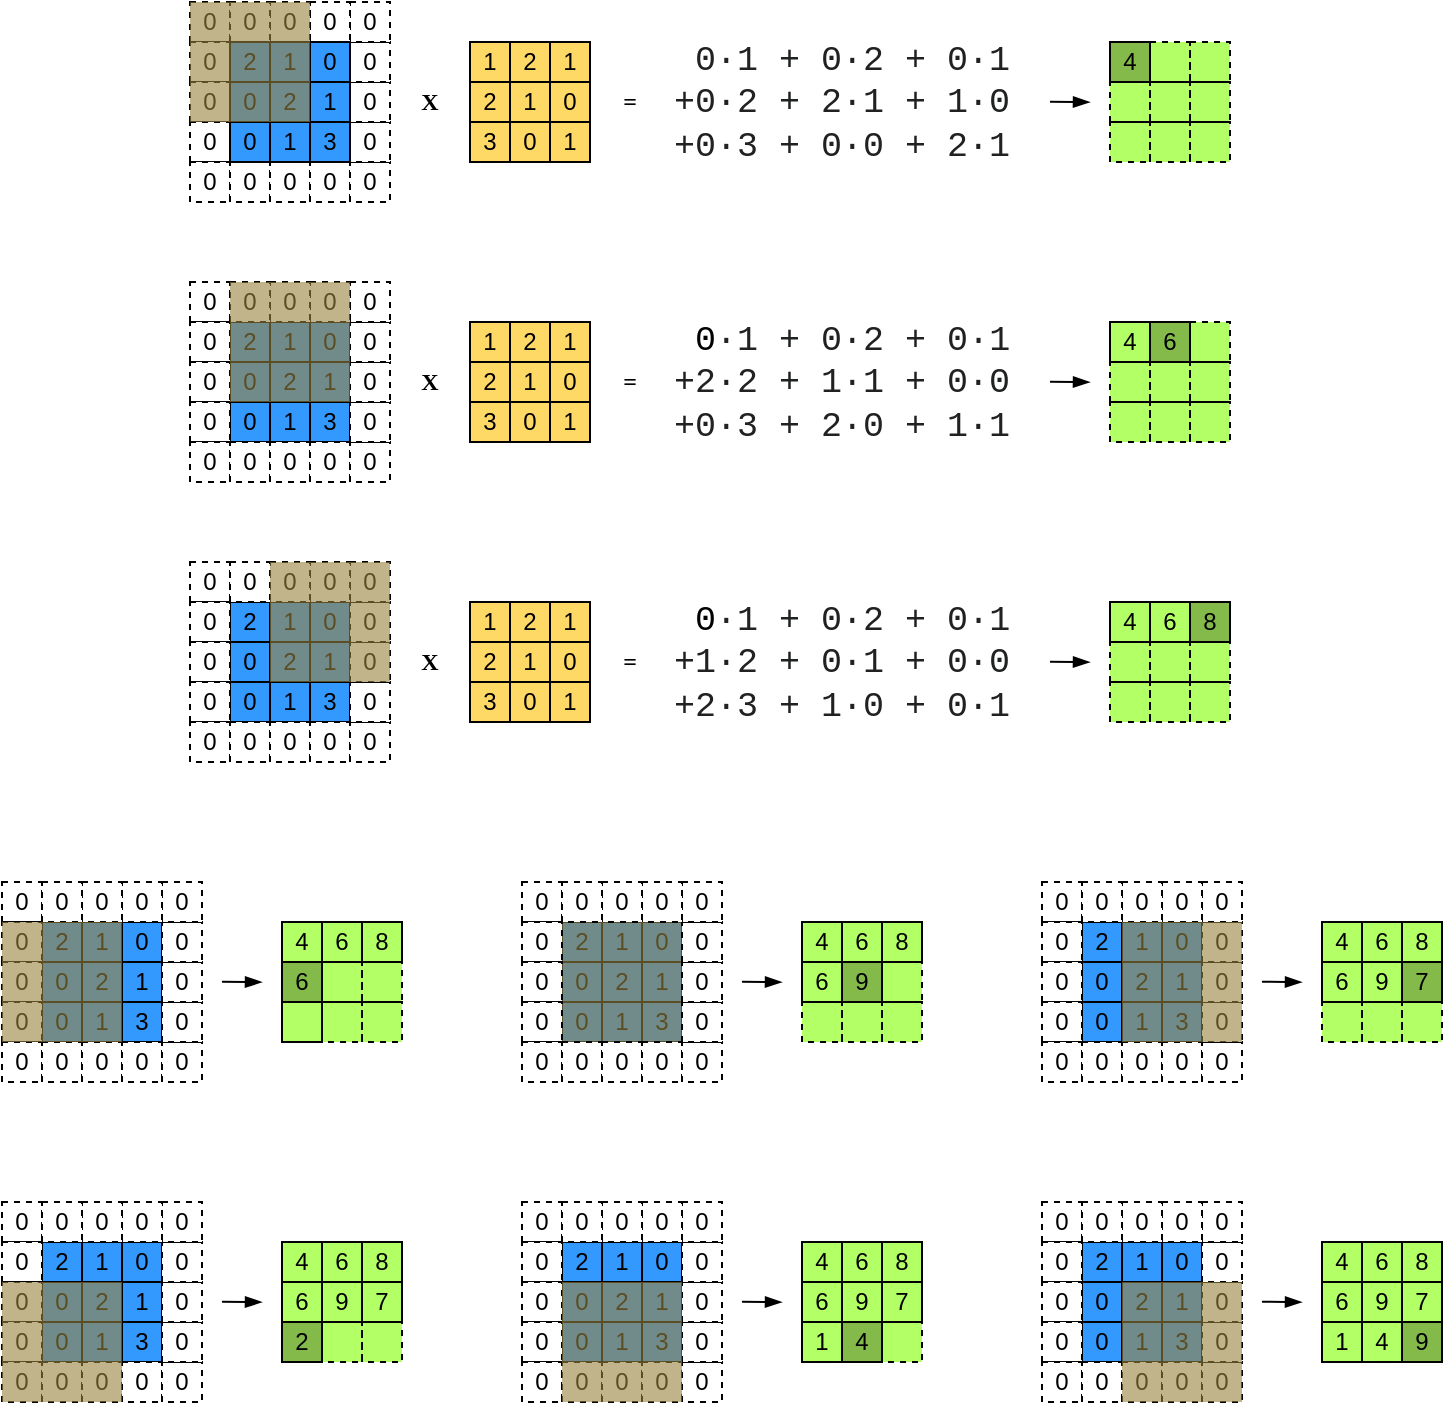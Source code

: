 <mxfile version="14.5.3" type="device"><diagram id="pckSJg00IAAV5cvn2qyA" name="Page-1"><mxGraphModel dx="241" dy="125" grid="1" gridSize="10" guides="1" tooltips="1" connect="1" arrows="1" fold="1" page="1" pageScale="1" pageWidth="827" pageHeight="1169" math="0" shadow="0"><root><mxCell id="0"/><mxCell id="1" parent="0"/><mxCell id="WmZu-bKLd-_Un4Fl2PNC-232" value="" style="group;fillColor=#3399FF;" parent="1" vertex="1" connectable="0"><mxGeometry x="80" y="520" width="60" height="60" as="geometry"/></mxCell><mxCell id="WmZu-bKLd-_Un4Fl2PNC-233" value="2" style="whiteSpace=wrap;html=1;aspect=fixed;fillColor=none;" parent="WmZu-bKLd-_Un4Fl2PNC-232" vertex="1"><mxGeometry width="20" height="20" as="geometry"/></mxCell><mxCell id="WmZu-bKLd-_Un4Fl2PNC-234" value="1" style="whiteSpace=wrap;html=1;aspect=fixed;fillColor=none;" parent="WmZu-bKLd-_Un4Fl2PNC-232" vertex="1"><mxGeometry x="20" width="20" height="20" as="geometry"/></mxCell><mxCell id="WmZu-bKLd-_Un4Fl2PNC-235" value="0" style="whiteSpace=wrap;html=1;aspect=fixed;fillColor=none;" parent="WmZu-bKLd-_Un4Fl2PNC-232" vertex="1"><mxGeometry x="40" width="20" height="20" as="geometry"/></mxCell><mxCell id="WmZu-bKLd-_Un4Fl2PNC-236" value="0" style="whiteSpace=wrap;html=1;aspect=fixed;fillColor=none;" parent="WmZu-bKLd-_Un4Fl2PNC-232" vertex="1"><mxGeometry y="20" width="20" height="20" as="geometry"/></mxCell><mxCell id="WmZu-bKLd-_Un4Fl2PNC-237" value="2" style="whiteSpace=wrap;html=1;aspect=fixed;fillColor=none;" parent="WmZu-bKLd-_Un4Fl2PNC-232" vertex="1"><mxGeometry x="20" y="20" width="20" height="20" as="geometry"/></mxCell><mxCell id="WmZu-bKLd-_Un4Fl2PNC-238" value="1" style="whiteSpace=wrap;html=1;aspect=fixed;fillColor=none;" parent="WmZu-bKLd-_Un4Fl2PNC-232" vertex="1"><mxGeometry x="40" y="20" width="20" height="20" as="geometry"/></mxCell><mxCell id="WmZu-bKLd-_Un4Fl2PNC-239" value="0" style="whiteSpace=wrap;html=1;aspect=fixed;fillColor=none;" parent="WmZu-bKLd-_Un4Fl2PNC-232" vertex="1"><mxGeometry y="40" width="20" height="20" as="geometry"/></mxCell><mxCell id="WmZu-bKLd-_Un4Fl2PNC-240" value="1" style="whiteSpace=wrap;html=1;aspect=fixed;fillColor=none;" parent="WmZu-bKLd-_Un4Fl2PNC-232" vertex="1"><mxGeometry x="20" y="40" width="20" height="20" as="geometry"/></mxCell><mxCell id="WmZu-bKLd-_Un4Fl2PNC-241" value="3" style="whiteSpace=wrap;html=1;aspect=fixed;fillColor=none;" parent="WmZu-bKLd-_Un4Fl2PNC-232" vertex="1"><mxGeometry x="40" y="40" width="20" height="20" as="geometry"/></mxCell><mxCell id="WmZu-bKLd-_Un4Fl2PNC-242" value="" style="group" parent="1" vertex="1" connectable="0"><mxGeometry x="60" y="500" width="100" height="100" as="geometry"/></mxCell><mxCell id="WmZu-bKLd-_Un4Fl2PNC-243" value="0" style="whiteSpace=wrap;html=1;aspect=fixed;dashed=1;" parent="WmZu-bKLd-_Un4Fl2PNC-242" vertex="1"><mxGeometry width="20" height="20" as="geometry"/></mxCell><mxCell id="WmZu-bKLd-_Un4Fl2PNC-244" value="0" style="whiteSpace=wrap;html=1;aspect=fixed;dashed=1;" parent="WmZu-bKLd-_Un4Fl2PNC-242" vertex="1"><mxGeometry y="20" width="20" height="20" as="geometry"/></mxCell><mxCell id="WmZu-bKLd-_Un4Fl2PNC-245" value="0" style="whiteSpace=wrap;html=1;aspect=fixed;dashed=1;" parent="WmZu-bKLd-_Un4Fl2PNC-242" vertex="1"><mxGeometry y="40" width="20" height="20" as="geometry"/></mxCell><mxCell id="WmZu-bKLd-_Un4Fl2PNC-246" value="0" style="whiteSpace=wrap;html=1;aspect=fixed;dashed=1;" parent="WmZu-bKLd-_Un4Fl2PNC-242" vertex="1"><mxGeometry y="60" width="20" height="20" as="geometry"/></mxCell><mxCell id="WmZu-bKLd-_Un4Fl2PNC-247" value="0" style="whiteSpace=wrap;html=1;aspect=fixed;dashed=1;" parent="WmZu-bKLd-_Un4Fl2PNC-242" vertex="1"><mxGeometry y="80" width="20" height="20" as="geometry"/></mxCell><mxCell id="WmZu-bKLd-_Un4Fl2PNC-248" value="0" style="whiteSpace=wrap;html=1;aspect=fixed;dashed=1;" parent="WmZu-bKLd-_Un4Fl2PNC-242" vertex="1"><mxGeometry x="20" y="80" width="20" height="20" as="geometry"/></mxCell><mxCell id="WmZu-bKLd-_Un4Fl2PNC-249" value="0" style="whiteSpace=wrap;html=1;aspect=fixed;dashed=1;" parent="WmZu-bKLd-_Un4Fl2PNC-242" vertex="1"><mxGeometry x="40" y="80" width="20" height="20" as="geometry"/></mxCell><mxCell id="WmZu-bKLd-_Un4Fl2PNC-250" value="0" style="whiteSpace=wrap;html=1;aspect=fixed;dashed=1;" parent="WmZu-bKLd-_Un4Fl2PNC-242" vertex="1"><mxGeometry x="60" y="80" width="20" height="20" as="geometry"/></mxCell><mxCell id="WmZu-bKLd-_Un4Fl2PNC-251" value="0" style="whiteSpace=wrap;html=1;aspect=fixed;dashed=1;" parent="WmZu-bKLd-_Un4Fl2PNC-242" vertex="1"><mxGeometry x="80" y="80" width="20" height="20" as="geometry"/></mxCell><mxCell id="WmZu-bKLd-_Un4Fl2PNC-252" value="0" style="whiteSpace=wrap;html=1;aspect=fixed;dashed=1;" parent="WmZu-bKLd-_Un4Fl2PNC-242" vertex="1"><mxGeometry x="80" y="60" width="20" height="20" as="geometry"/></mxCell><mxCell id="WmZu-bKLd-_Un4Fl2PNC-253" value="0" style="whiteSpace=wrap;html=1;aspect=fixed;dashed=1;" parent="WmZu-bKLd-_Un4Fl2PNC-242" vertex="1"><mxGeometry x="80" y="40" width="20" height="20" as="geometry"/></mxCell><mxCell id="WmZu-bKLd-_Un4Fl2PNC-254" value="0" style="whiteSpace=wrap;html=1;aspect=fixed;dashed=1;" parent="WmZu-bKLd-_Un4Fl2PNC-242" vertex="1"><mxGeometry x="80" y="20" width="20" height="20" as="geometry"/></mxCell><mxCell id="WmZu-bKLd-_Un4Fl2PNC-255" value="0" style="whiteSpace=wrap;html=1;aspect=fixed;dashed=1;" parent="WmZu-bKLd-_Un4Fl2PNC-242" vertex="1"><mxGeometry x="80" width="20" height="20" as="geometry"/></mxCell><mxCell id="WmZu-bKLd-_Un4Fl2PNC-256" value="0" style="whiteSpace=wrap;html=1;aspect=fixed;dashed=1;" parent="WmZu-bKLd-_Un4Fl2PNC-242" vertex="1"><mxGeometry x="60" width="20" height="20" as="geometry"/></mxCell><mxCell id="WmZu-bKLd-_Un4Fl2PNC-257" value="0" style="whiteSpace=wrap;html=1;aspect=fixed;dashed=1;" parent="WmZu-bKLd-_Un4Fl2PNC-242" vertex="1"><mxGeometry x="40" width="20" height="20" as="geometry"/></mxCell><mxCell id="WmZu-bKLd-_Un4Fl2PNC-258" value="0" style="whiteSpace=wrap;html=1;aspect=fixed;dashed=1;" parent="WmZu-bKLd-_Un4Fl2PNC-242" vertex="1"><mxGeometry x="20" width="20" height="20" as="geometry"/></mxCell><mxCell id="WmZu-bKLd-_Un4Fl2PNC-259" value="" style="whiteSpace=wrap;html=1;aspect=fixed;opacity=60;fillColor=#99833D;strokeColor=none;" parent="WmZu-bKLd-_Un4Fl2PNC-242" vertex="1"><mxGeometry y="20" width="60" height="60" as="geometry"/></mxCell><mxCell id="WmZu-bKLd-_Un4Fl2PNC-260" value="" style="group;fillColor=#B3FF66;" parent="1" vertex="1" connectable="0"><mxGeometry x="200" y="520" width="60" height="60" as="geometry"/></mxCell><mxCell id="WmZu-bKLd-_Un4Fl2PNC-261" value="4" style="whiteSpace=wrap;html=1;aspect=fixed;fillColor=none;" parent="WmZu-bKLd-_Un4Fl2PNC-260" vertex="1"><mxGeometry width="20" height="20" as="geometry"/></mxCell><mxCell id="WmZu-bKLd-_Un4Fl2PNC-262" value="6" style="whiteSpace=wrap;html=1;aspect=fixed;fillColor=none;" parent="WmZu-bKLd-_Un4Fl2PNC-260" vertex="1"><mxGeometry x="20" width="20" height="20" as="geometry"/></mxCell><mxCell id="WmZu-bKLd-_Un4Fl2PNC-263" value="8" style="whiteSpace=wrap;html=1;aspect=fixed;fillColor=none;" parent="WmZu-bKLd-_Un4Fl2PNC-260" vertex="1"><mxGeometry x="40" width="20" height="20" as="geometry"/></mxCell><mxCell id="WmZu-bKLd-_Un4Fl2PNC-264" value="6" style="whiteSpace=wrap;html=1;aspect=fixed;fillColor=#83BA4A;" parent="WmZu-bKLd-_Un4Fl2PNC-260" vertex="1"><mxGeometry y="20" width="20" height="20" as="geometry"/></mxCell><mxCell id="WmZu-bKLd-_Un4Fl2PNC-265" value="" style="whiteSpace=wrap;html=1;aspect=fixed;dashed=1;fillColor=none;" parent="WmZu-bKLd-_Un4Fl2PNC-260" vertex="1"><mxGeometry x="20" y="20" width="20" height="20" as="geometry"/></mxCell><mxCell id="WmZu-bKLd-_Un4Fl2PNC-266" value="" style="whiteSpace=wrap;html=1;aspect=fixed;dashed=1;fillColor=none;" parent="WmZu-bKLd-_Un4Fl2PNC-260" vertex="1"><mxGeometry x="40" y="20" width="20" height="20" as="geometry"/></mxCell><mxCell id="WmZu-bKLd-_Un4Fl2PNC-267" value="" style="whiteSpace=wrap;html=1;aspect=fixed;fillColor=none;" parent="WmZu-bKLd-_Un4Fl2PNC-260" vertex="1"><mxGeometry y="40" width="20" height="20" as="geometry"/></mxCell><mxCell id="WmZu-bKLd-_Un4Fl2PNC-268" value="" style="whiteSpace=wrap;html=1;aspect=fixed;dashed=1;fillColor=none;" parent="WmZu-bKLd-_Un4Fl2PNC-260" vertex="1"><mxGeometry x="20" y="40" width="20" height="20" as="geometry"/></mxCell><mxCell id="WmZu-bKLd-_Un4Fl2PNC-269" value="" style="whiteSpace=wrap;html=1;aspect=fixed;dashed=1;fillColor=none;" parent="WmZu-bKLd-_Un4Fl2PNC-260" vertex="1"><mxGeometry x="40" y="40" width="20" height="20" as="geometry"/></mxCell><mxCell id="WmZu-bKLd-_Un4Fl2PNC-270" value="" style="group;fillColor=#3399FF;" parent="1" vertex="1" connectable="0"><mxGeometry x="340" y="520" width="60" height="60" as="geometry"/></mxCell><mxCell id="WmZu-bKLd-_Un4Fl2PNC-271" value="2" style="whiteSpace=wrap;html=1;aspect=fixed;fillColor=none;" parent="WmZu-bKLd-_Un4Fl2PNC-270" vertex="1"><mxGeometry width="20" height="20" as="geometry"/></mxCell><mxCell id="WmZu-bKLd-_Un4Fl2PNC-272" value="1" style="whiteSpace=wrap;html=1;aspect=fixed;fillColor=none;" parent="WmZu-bKLd-_Un4Fl2PNC-270" vertex="1"><mxGeometry x="20" width="20" height="20" as="geometry"/></mxCell><mxCell id="WmZu-bKLd-_Un4Fl2PNC-273" value="0" style="whiteSpace=wrap;html=1;aspect=fixed;fillColor=none;" parent="WmZu-bKLd-_Un4Fl2PNC-270" vertex="1"><mxGeometry x="40" width="20" height="20" as="geometry"/></mxCell><mxCell id="WmZu-bKLd-_Un4Fl2PNC-274" value="0" style="whiteSpace=wrap;html=1;aspect=fixed;fillColor=none;" parent="WmZu-bKLd-_Un4Fl2PNC-270" vertex="1"><mxGeometry y="20" width="20" height="20" as="geometry"/></mxCell><mxCell id="WmZu-bKLd-_Un4Fl2PNC-275" value="2" style="whiteSpace=wrap;html=1;aspect=fixed;fillColor=none;" parent="WmZu-bKLd-_Un4Fl2PNC-270" vertex="1"><mxGeometry x="20" y="20" width="20" height="20" as="geometry"/></mxCell><mxCell id="WmZu-bKLd-_Un4Fl2PNC-276" value="1" style="whiteSpace=wrap;html=1;aspect=fixed;fillColor=none;" parent="WmZu-bKLd-_Un4Fl2PNC-270" vertex="1"><mxGeometry x="40" y="20" width="20" height="20" as="geometry"/></mxCell><mxCell id="WmZu-bKLd-_Un4Fl2PNC-277" value="0" style="whiteSpace=wrap;html=1;aspect=fixed;fillColor=none;" parent="WmZu-bKLd-_Un4Fl2PNC-270" vertex="1"><mxGeometry y="40" width="20" height="20" as="geometry"/></mxCell><mxCell id="WmZu-bKLd-_Un4Fl2PNC-278" value="1" style="whiteSpace=wrap;html=1;aspect=fixed;fillColor=none;" parent="WmZu-bKLd-_Un4Fl2PNC-270" vertex="1"><mxGeometry x="20" y="40" width="20" height="20" as="geometry"/></mxCell><mxCell id="WmZu-bKLd-_Un4Fl2PNC-279" value="3" style="whiteSpace=wrap;html=1;aspect=fixed;fillColor=none;" parent="WmZu-bKLd-_Un4Fl2PNC-270" vertex="1"><mxGeometry x="40" y="40" width="20" height="20" as="geometry"/></mxCell><mxCell id="WmZu-bKLd-_Un4Fl2PNC-297" value="" style="whiteSpace=wrap;html=1;aspect=fixed;opacity=60;fillColor=#99833D;strokeColor=none;" parent="WmZu-bKLd-_Un4Fl2PNC-270" vertex="1"><mxGeometry width="60" height="60" as="geometry"/></mxCell><mxCell id="WmZu-bKLd-_Un4Fl2PNC-280" value="" style="group" parent="1" vertex="1" connectable="0"><mxGeometry x="320" y="500" width="100" height="100" as="geometry"/></mxCell><mxCell id="WmZu-bKLd-_Un4Fl2PNC-281" value="0" style="whiteSpace=wrap;html=1;aspect=fixed;dashed=1;" parent="WmZu-bKLd-_Un4Fl2PNC-280" vertex="1"><mxGeometry width="20" height="20" as="geometry"/></mxCell><mxCell id="WmZu-bKLd-_Un4Fl2PNC-282" value="0" style="whiteSpace=wrap;html=1;aspect=fixed;dashed=1;" parent="WmZu-bKLd-_Un4Fl2PNC-280" vertex="1"><mxGeometry y="20" width="20" height="20" as="geometry"/></mxCell><mxCell id="WmZu-bKLd-_Un4Fl2PNC-283" value="0" style="whiteSpace=wrap;html=1;aspect=fixed;dashed=1;" parent="WmZu-bKLd-_Un4Fl2PNC-280" vertex="1"><mxGeometry y="40" width="20" height="20" as="geometry"/></mxCell><mxCell id="WmZu-bKLd-_Un4Fl2PNC-284" value="0" style="whiteSpace=wrap;html=1;aspect=fixed;dashed=1;" parent="WmZu-bKLd-_Un4Fl2PNC-280" vertex="1"><mxGeometry y="60" width="20" height="20" as="geometry"/></mxCell><mxCell id="WmZu-bKLd-_Un4Fl2PNC-285" value="0" style="whiteSpace=wrap;html=1;aspect=fixed;dashed=1;" parent="WmZu-bKLd-_Un4Fl2PNC-280" vertex="1"><mxGeometry y="80" width="20" height="20" as="geometry"/></mxCell><mxCell id="WmZu-bKLd-_Un4Fl2PNC-286" value="0" style="whiteSpace=wrap;html=1;aspect=fixed;dashed=1;" parent="WmZu-bKLd-_Un4Fl2PNC-280" vertex="1"><mxGeometry x="20" y="80" width="20" height="20" as="geometry"/></mxCell><mxCell id="WmZu-bKLd-_Un4Fl2PNC-287" value="0" style="whiteSpace=wrap;html=1;aspect=fixed;dashed=1;" parent="WmZu-bKLd-_Un4Fl2PNC-280" vertex="1"><mxGeometry x="40" y="80" width="20" height="20" as="geometry"/></mxCell><mxCell id="WmZu-bKLd-_Un4Fl2PNC-288" value="0" style="whiteSpace=wrap;html=1;aspect=fixed;dashed=1;" parent="WmZu-bKLd-_Un4Fl2PNC-280" vertex="1"><mxGeometry x="60" y="80" width="20" height="20" as="geometry"/></mxCell><mxCell id="WmZu-bKLd-_Un4Fl2PNC-289" value="0" style="whiteSpace=wrap;html=1;aspect=fixed;dashed=1;" parent="WmZu-bKLd-_Un4Fl2PNC-280" vertex="1"><mxGeometry x="80" y="80" width="20" height="20" as="geometry"/></mxCell><mxCell id="WmZu-bKLd-_Un4Fl2PNC-290" value="0" style="whiteSpace=wrap;html=1;aspect=fixed;dashed=1;" parent="WmZu-bKLd-_Un4Fl2PNC-280" vertex="1"><mxGeometry x="80" y="60" width="20" height="20" as="geometry"/></mxCell><mxCell id="WmZu-bKLd-_Un4Fl2PNC-291" value="0" style="whiteSpace=wrap;html=1;aspect=fixed;dashed=1;" parent="WmZu-bKLd-_Un4Fl2PNC-280" vertex="1"><mxGeometry x="80" y="40" width="20" height="20" as="geometry"/></mxCell><mxCell id="WmZu-bKLd-_Un4Fl2PNC-292" value="0" style="whiteSpace=wrap;html=1;aspect=fixed;dashed=1;" parent="WmZu-bKLd-_Un4Fl2PNC-280" vertex="1"><mxGeometry x="80" y="20" width="20" height="20" as="geometry"/></mxCell><mxCell id="WmZu-bKLd-_Un4Fl2PNC-293" value="0" style="whiteSpace=wrap;html=1;aspect=fixed;dashed=1;" parent="WmZu-bKLd-_Un4Fl2PNC-280" vertex="1"><mxGeometry x="80" width="20" height="20" as="geometry"/></mxCell><mxCell id="WmZu-bKLd-_Un4Fl2PNC-294" value="0" style="whiteSpace=wrap;html=1;aspect=fixed;dashed=1;" parent="WmZu-bKLd-_Un4Fl2PNC-280" vertex="1"><mxGeometry x="60" width="20" height="20" as="geometry"/></mxCell><mxCell id="WmZu-bKLd-_Un4Fl2PNC-295" value="0" style="whiteSpace=wrap;html=1;aspect=fixed;dashed=1;" parent="WmZu-bKLd-_Un4Fl2PNC-280" vertex="1"><mxGeometry x="40" width="20" height="20" as="geometry"/></mxCell><mxCell id="WmZu-bKLd-_Un4Fl2PNC-296" value="0" style="whiteSpace=wrap;html=1;aspect=fixed;dashed=1;" parent="WmZu-bKLd-_Un4Fl2PNC-280" vertex="1"><mxGeometry x="20" width="20" height="20" as="geometry"/></mxCell><mxCell id="WmZu-bKLd-_Un4Fl2PNC-298" value="" style="group;fillColor=#B3FF66;" parent="1" vertex="1" connectable="0"><mxGeometry x="460" y="520" width="60" height="60" as="geometry"/></mxCell><mxCell id="WmZu-bKLd-_Un4Fl2PNC-299" value="4" style="whiteSpace=wrap;html=1;aspect=fixed;fillColor=none;" parent="WmZu-bKLd-_Un4Fl2PNC-298" vertex="1"><mxGeometry width="20" height="20" as="geometry"/></mxCell><mxCell id="WmZu-bKLd-_Un4Fl2PNC-300" value="6" style="whiteSpace=wrap;html=1;aspect=fixed;fillColor=none;" parent="WmZu-bKLd-_Un4Fl2PNC-298" vertex="1"><mxGeometry x="20" width="20" height="20" as="geometry"/></mxCell><mxCell id="WmZu-bKLd-_Un4Fl2PNC-301" value="8" style="whiteSpace=wrap;html=1;aspect=fixed;fillColor=none;" parent="WmZu-bKLd-_Un4Fl2PNC-298" vertex="1"><mxGeometry x="40" width="20" height="20" as="geometry"/></mxCell><mxCell id="WmZu-bKLd-_Un4Fl2PNC-302" value="6" style="whiteSpace=wrap;html=1;aspect=fixed;fillColor=#B3FF66;" parent="WmZu-bKLd-_Un4Fl2PNC-298" vertex="1"><mxGeometry y="20" width="20" height="20" as="geometry"/></mxCell><mxCell id="WmZu-bKLd-_Un4Fl2PNC-303" value="9" style="whiteSpace=wrap;html=1;aspect=fixed;fillColor=#83BA4A;" parent="WmZu-bKLd-_Un4Fl2PNC-298" vertex="1"><mxGeometry x="20" y="20" width="20" height="20" as="geometry"/></mxCell><mxCell id="WmZu-bKLd-_Un4Fl2PNC-304" value="" style="whiteSpace=wrap;html=1;aspect=fixed;dashed=1;fillColor=none;" parent="WmZu-bKLd-_Un4Fl2PNC-298" vertex="1"><mxGeometry x="40" y="20" width="20" height="20" as="geometry"/></mxCell><mxCell id="WmZu-bKLd-_Un4Fl2PNC-305" value="" style="whiteSpace=wrap;html=1;aspect=fixed;dashed=1;fillColor=none;" parent="WmZu-bKLd-_Un4Fl2PNC-298" vertex="1"><mxGeometry y="40" width="20" height="20" as="geometry"/></mxCell><mxCell id="WmZu-bKLd-_Un4Fl2PNC-306" value="" style="whiteSpace=wrap;html=1;aspect=fixed;dashed=1;fillColor=none;" parent="WmZu-bKLd-_Un4Fl2PNC-298" vertex="1"><mxGeometry x="20" y="40" width="20" height="20" as="geometry"/></mxCell><mxCell id="WmZu-bKLd-_Un4Fl2PNC-307" value="" style="whiteSpace=wrap;html=1;aspect=fixed;dashed=1;fillColor=none;" parent="WmZu-bKLd-_Un4Fl2PNC-298" vertex="1"><mxGeometry x="40" y="40" width="20" height="20" as="geometry"/></mxCell><mxCell id="WmZu-bKLd-_Un4Fl2PNC-346" value="" style="group" parent="1" vertex="1" connectable="0"><mxGeometry x="154" y="60" width="520" height="100" as="geometry"/></mxCell><mxCell id="WmZu-bKLd-_Un4Fl2PNC-27" value="" style="group" parent="WmZu-bKLd-_Un4Fl2PNC-346" vertex="1" connectable="0"><mxGeometry width="100" height="100" as="geometry"/></mxCell><mxCell id="WmZu-bKLd-_Un4Fl2PNC-10" value="0" style="whiteSpace=wrap;html=1;aspect=fixed;dashed=1;" parent="WmZu-bKLd-_Un4Fl2PNC-27" vertex="1"><mxGeometry width="20" height="20" as="geometry"/></mxCell><mxCell id="WmZu-bKLd-_Un4Fl2PNC-11" value="0" style="whiteSpace=wrap;html=1;aspect=fixed;dashed=1;" parent="WmZu-bKLd-_Un4Fl2PNC-27" vertex="1"><mxGeometry y="20" width="20" height="20" as="geometry"/></mxCell><mxCell id="WmZu-bKLd-_Un4Fl2PNC-12" value="0" style="whiteSpace=wrap;html=1;aspect=fixed;dashed=1;" parent="WmZu-bKLd-_Un4Fl2PNC-27" vertex="1"><mxGeometry y="40" width="20" height="20" as="geometry"/></mxCell><mxCell id="WmZu-bKLd-_Un4Fl2PNC-13" value="0" style="whiteSpace=wrap;html=1;aspect=fixed;dashed=1;" parent="WmZu-bKLd-_Un4Fl2PNC-27" vertex="1"><mxGeometry y="60" width="20" height="20" as="geometry"/></mxCell><mxCell id="WmZu-bKLd-_Un4Fl2PNC-14" value="0" style="whiteSpace=wrap;html=1;aspect=fixed;dashed=1;" parent="WmZu-bKLd-_Un4Fl2PNC-27" vertex="1"><mxGeometry y="80" width="20" height="20" as="geometry"/></mxCell><mxCell id="WmZu-bKLd-_Un4Fl2PNC-15" value="0" style="whiteSpace=wrap;html=1;aspect=fixed;dashed=1;" parent="WmZu-bKLd-_Un4Fl2PNC-27" vertex="1"><mxGeometry x="20" y="80" width="20" height="20" as="geometry"/></mxCell><mxCell id="WmZu-bKLd-_Un4Fl2PNC-16" value="0" style="whiteSpace=wrap;html=1;aspect=fixed;dashed=1;" parent="WmZu-bKLd-_Un4Fl2PNC-27" vertex="1"><mxGeometry x="40" y="80" width="20" height="20" as="geometry"/></mxCell><mxCell id="WmZu-bKLd-_Un4Fl2PNC-17" value="0" style="whiteSpace=wrap;html=1;aspect=fixed;dashed=1;" parent="WmZu-bKLd-_Un4Fl2PNC-27" vertex="1"><mxGeometry x="60" y="80" width="20" height="20" as="geometry"/></mxCell><mxCell id="WmZu-bKLd-_Un4Fl2PNC-18" value="0" style="whiteSpace=wrap;html=1;aspect=fixed;dashed=1;" parent="WmZu-bKLd-_Un4Fl2PNC-27" vertex="1"><mxGeometry x="80" y="80" width="20" height="20" as="geometry"/></mxCell><mxCell id="WmZu-bKLd-_Un4Fl2PNC-19" value="0" style="whiteSpace=wrap;html=1;aspect=fixed;dashed=1;" parent="WmZu-bKLd-_Un4Fl2PNC-27" vertex="1"><mxGeometry x="80" y="60" width="20" height="20" as="geometry"/></mxCell><mxCell id="WmZu-bKLd-_Un4Fl2PNC-20" value="0" style="whiteSpace=wrap;html=1;aspect=fixed;dashed=1;" parent="WmZu-bKLd-_Un4Fl2PNC-27" vertex="1"><mxGeometry x="80" y="40" width="20" height="20" as="geometry"/></mxCell><mxCell id="WmZu-bKLd-_Un4Fl2PNC-21" value="0" style="whiteSpace=wrap;html=1;aspect=fixed;dashed=1;" parent="WmZu-bKLd-_Un4Fl2PNC-27" vertex="1"><mxGeometry x="80" y="20" width="20" height="20" as="geometry"/></mxCell><mxCell id="WmZu-bKLd-_Un4Fl2PNC-22" value="0" style="whiteSpace=wrap;html=1;aspect=fixed;dashed=1;" parent="WmZu-bKLd-_Un4Fl2PNC-27" vertex="1"><mxGeometry x="80" width="20" height="20" as="geometry"/></mxCell><mxCell id="WmZu-bKLd-_Un4Fl2PNC-23" value="0" style="whiteSpace=wrap;html=1;aspect=fixed;dashed=1;" parent="WmZu-bKLd-_Un4Fl2PNC-27" vertex="1"><mxGeometry x="60" width="20" height="20" as="geometry"/></mxCell><mxCell id="WmZu-bKLd-_Un4Fl2PNC-24" value="0" style="whiteSpace=wrap;html=1;aspect=fixed;dashed=1;" parent="WmZu-bKLd-_Un4Fl2PNC-27" vertex="1"><mxGeometry x="40" width="20" height="20" as="geometry"/></mxCell><mxCell id="WmZu-bKLd-_Un4Fl2PNC-25" value="0" style="whiteSpace=wrap;html=1;aspect=fixed;dashed=1;" parent="WmZu-bKLd-_Un4Fl2PNC-27" vertex="1"><mxGeometry x="20" width="20" height="20" as="geometry"/></mxCell><mxCell id="WmZu-bKLd-_Un4Fl2PNC-26" value="" style="group;fillColor=#3399FF;" parent="WmZu-bKLd-_Un4Fl2PNC-346" vertex="1" connectable="0"><mxGeometry x="20" y="20" width="60" height="60" as="geometry"/></mxCell><mxCell id="WmZu-bKLd-_Un4Fl2PNC-1" value="2" style="whiteSpace=wrap;html=1;aspect=fixed;fillColor=none;" parent="WmZu-bKLd-_Un4Fl2PNC-26" vertex="1"><mxGeometry width="20" height="20" as="geometry"/></mxCell><mxCell id="WmZu-bKLd-_Un4Fl2PNC-2" value="1" style="whiteSpace=wrap;html=1;aspect=fixed;fillColor=none;" parent="WmZu-bKLd-_Un4Fl2PNC-26" vertex="1"><mxGeometry x="20" width="20" height="20" as="geometry"/></mxCell><mxCell id="WmZu-bKLd-_Un4Fl2PNC-3" value="0" style="whiteSpace=wrap;html=1;aspect=fixed;fillColor=none;" parent="WmZu-bKLd-_Un4Fl2PNC-26" vertex="1"><mxGeometry x="40" width="20" height="20" as="geometry"/></mxCell><mxCell id="WmZu-bKLd-_Un4Fl2PNC-4" value="0" style="whiteSpace=wrap;html=1;aspect=fixed;fillColor=none;" parent="WmZu-bKLd-_Un4Fl2PNC-26" vertex="1"><mxGeometry y="20" width="20" height="20" as="geometry"/></mxCell><mxCell id="WmZu-bKLd-_Un4Fl2PNC-5" value="2" style="whiteSpace=wrap;html=1;aspect=fixed;fillColor=none;" parent="WmZu-bKLd-_Un4Fl2PNC-26" vertex="1"><mxGeometry x="20" y="20" width="20" height="20" as="geometry"/></mxCell><mxCell id="WmZu-bKLd-_Un4Fl2PNC-6" value="1" style="whiteSpace=wrap;html=1;aspect=fixed;fillColor=none;" parent="WmZu-bKLd-_Un4Fl2PNC-26" vertex="1"><mxGeometry x="40" y="20" width="20" height="20" as="geometry"/></mxCell><mxCell id="WmZu-bKLd-_Un4Fl2PNC-7" value="0" style="whiteSpace=wrap;html=1;aspect=fixed;fillColor=none;" parent="WmZu-bKLd-_Un4Fl2PNC-26" vertex="1"><mxGeometry y="40" width="20" height="20" as="geometry"/></mxCell><mxCell id="WmZu-bKLd-_Un4Fl2PNC-8" value="1" style="whiteSpace=wrap;html=1;aspect=fixed;fillColor=none;" parent="WmZu-bKLd-_Un4Fl2PNC-26" vertex="1"><mxGeometry x="20" y="40" width="20" height="20" as="geometry"/></mxCell><mxCell id="WmZu-bKLd-_Un4Fl2PNC-9" value="3" style="whiteSpace=wrap;html=1;aspect=fixed;fillColor=none;" parent="WmZu-bKLd-_Un4Fl2PNC-26" vertex="1"><mxGeometry x="40" y="40" width="20" height="20" as="geometry"/></mxCell><mxCell id="WmZu-bKLd-_Un4Fl2PNC-61" value="" style="whiteSpace=wrap;html=1;aspect=fixed;opacity=60;fillColor=#99833D;strokeColor=none;" parent="WmZu-bKLd-_Un4Fl2PNC-26" vertex="1"><mxGeometry x="-20" y="-20" width="60" height="60" as="geometry"/></mxCell><mxCell id="WmZu-bKLd-_Un4Fl2PNC-49" value="" style="group;fillColor=#B3FF66;" parent="WmZu-bKLd-_Un4Fl2PNC-346" vertex="1" connectable="0"><mxGeometry x="460" y="20" width="60" height="60" as="geometry"/></mxCell><mxCell id="WmZu-bKLd-_Un4Fl2PNC-50" value="4" style="whiteSpace=wrap;html=1;aspect=fixed;fillColor=#83BA4A;" parent="WmZu-bKLd-_Un4Fl2PNC-49" vertex="1"><mxGeometry width="20" height="20" as="geometry"/></mxCell><mxCell id="WmZu-bKLd-_Un4Fl2PNC-51" value="" style="whiteSpace=wrap;html=1;aspect=fixed;dashed=1;fillColor=none;" parent="WmZu-bKLd-_Un4Fl2PNC-49" vertex="1"><mxGeometry x="20" width="20" height="20" as="geometry"/></mxCell><mxCell id="WmZu-bKLd-_Un4Fl2PNC-52" value="" style="whiteSpace=wrap;html=1;aspect=fixed;dashed=1;fillColor=none;" parent="WmZu-bKLd-_Un4Fl2PNC-49" vertex="1"><mxGeometry x="40" width="20" height="20" as="geometry"/></mxCell><mxCell id="WmZu-bKLd-_Un4Fl2PNC-53" value="" style="whiteSpace=wrap;html=1;aspect=fixed;dashed=1;fillColor=none;" parent="WmZu-bKLd-_Un4Fl2PNC-49" vertex="1"><mxGeometry y="20" width="20" height="20" as="geometry"/></mxCell><mxCell id="WmZu-bKLd-_Un4Fl2PNC-54" value="" style="whiteSpace=wrap;html=1;aspect=fixed;dashed=1;fillColor=none;" parent="WmZu-bKLd-_Un4Fl2PNC-49" vertex="1"><mxGeometry x="20" y="20" width="20" height="20" as="geometry"/></mxCell><mxCell id="WmZu-bKLd-_Un4Fl2PNC-55" value="" style="whiteSpace=wrap;html=1;aspect=fixed;dashed=1;fillColor=none;" parent="WmZu-bKLd-_Un4Fl2PNC-49" vertex="1"><mxGeometry x="40" y="20" width="20" height="20" as="geometry"/></mxCell><mxCell id="WmZu-bKLd-_Un4Fl2PNC-56" value="" style="whiteSpace=wrap;html=1;aspect=fixed;dashed=1;fillColor=none;" parent="WmZu-bKLd-_Un4Fl2PNC-49" vertex="1"><mxGeometry y="40" width="20" height="20" as="geometry"/></mxCell><mxCell id="WmZu-bKLd-_Un4Fl2PNC-57" value="" style="whiteSpace=wrap;html=1;aspect=fixed;dashed=1;fillColor=none;" parent="WmZu-bKLd-_Un4Fl2PNC-49" vertex="1"><mxGeometry x="20" y="40" width="20" height="20" as="geometry"/></mxCell><mxCell id="WmZu-bKLd-_Un4Fl2PNC-58" value="" style="whiteSpace=wrap;html=1;aspect=fixed;dashed=1;fillColor=none;" parent="WmZu-bKLd-_Un4Fl2PNC-49" vertex="1"><mxGeometry x="40" y="40" width="20" height="20" as="geometry"/></mxCell><mxCell id="WmZu-bKLd-_Un4Fl2PNC-39" value="" style="group;fillColor=#FFD966;" parent="WmZu-bKLd-_Un4Fl2PNC-346" vertex="1" connectable="0"><mxGeometry x="140" y="20" width="60" height="60" as="geometry"/></mxCell><mxCell id="WmZu-bKLd-_Un4Fl2PNC-40" value="1" style="whiteSpace=wrap;html=1;aspect=fixed;fillColor=none;" parent="WmZu-bKLd-_Un4Fl2PNC-39" vertex="1"><mxGeometry width="20" height="20" as="geometry"/></mxCell><mxCell id="WmZu-bKLd-_Un4Fl2PNC-41" value="2" style="whiteSpace=wrap;html=1;aspect=fixed;fillColor=none;" parent="WmZu-bKLd-_Un4Fl2PNC-39" vertex="1"><mxGeometry x="20" width="20" height="20" as="geometry"/></mxCell><mxCell id="WmZu-bKLd-_Un4Fl2PNC-42" value="1" style="whiteSpace=wrap;html=1;aspect=fixed;fillColor=none;" parent="WmZu-bKLd-_Un4Fl2PNC-39" vertex="1"><mxGeometry x="40" width="20" height="20" as="geometry"/></mxCell><mxCell id="WmZu-bKLd-_Un4Fl2PNC-43" value="2" style="whiteSpace=wrap;html=1;aspect=fixed;fillColor=none;" parent="WmZu-bKLd-_Un4Fl2PNC-39" vertex="1"><mxGeometry y="20" width="20" height="20" as="geometry"/></mxCell><mxCell id="WmZu-bKLd-_Un4Fl2PNC-44" value="1" style="whiteSpace=wrap;html=1;aspect=fixed;fillColor=none;" parent="WmZu-bKLd-_Un4Fl2PNC-39" vertex="1"><mxGeometry x="20" y="20" width="20" height="20" as="geometry"/></mxCell><mxCell id="WmZu-bKLd-_Un4Fl2PNC-45" value="0" style="whiteSpace=wrap;html=1;aspect=fixed;fillColor=none;" parent="WmZu-bKLd-_Un4Fl2PNC-39" vertex="1"><mxGeometry x="40" y="20" width="20" height="20" as="geometry"/></mxCell><mxCell id="WmZu-bKLd-_Un4Fl2PNC-46" value="3" style="whiteSpace=wrap;html=1;aspect=fixed;fillColor=none;" parent="WmZu-bKLd-_Un4Fl2PNC-39" vertex="1"><mxGeometry y="40" width="20" height="20" as="geometry"/></mxCell><mxCell id="WmZu-bKLd-_Un4Fl2PNC-47" value="0" style="whiteSpace=wrap;html=1;aspect=fixed;fillColor=none;" parent="WmZu-bKLd-_Un4Fl2PNC-39" vertex="1"><mxGeometry x="20" y="40" width="20" height="20" as="geometry"/></mxCell><mxCell id="WmZu-bKLd-_Un4Fl2PNC-48" value="1" style="whiteSpace=wrap;html=1;aspect=fixed;fillColor=none;" parent="WmZu-bKLd-_Un4Fl2PNC-39" vertex="1"><mxGeometry x="40" y="40" width="20" height="20" as="geometry"/></mxCell><mxCell id="WmZu-bKLd-_Un4Fl2PNC-68" value="&lt;div&gt;&lt;font face=&quot;Courier New&quot;&gt;&lt;span style=&quot;color: rgb(32 , 33 , 34) ; font-size: 17.5px ; background-color: rgb(255 , 255 , 255)&quot;&gt;&amp;nbsp;0∙1 + 0&lt;/span&gt;&lt;span style=&quot;color: rgb(32 , 33 , 34) ; font-size: 17.5px ; background-color: rgb(255 , 255 , 255)&quot;&gt;∙2 + 0&lt;/span&gt;&lt;span style=&quot;color: rgb(32 , 33 , 34) ; font-size: 17.5px ; background-color: rgb(255 , 255 , 255)&quot;&gt;∙1&lt;/span&gt;&lt;/font&gt;&lt;/div&gt;&lt;font face=&quot;Courier New&quot;&gt;&lt;span style=&quot;color: rgb(32 , 33 , 34) ; font-size: 17.5px ; background-color: rgb(255 , 255 , 255)&quot;&gt;+0&lt;/span&gt;&lt;span style=&quot;color: rgb(32 , 33 , 34) ; font-size: 17.5px ; background-color: rgb(255 , 255 , 255)&quot;&gt;∙2 + 2&lt;/span&gt;&lt;span style=&quot;color: rgb(32 , 33 , 34) ; font-size: 17.5px ; background-color: rgb(255 , 255 , 255)&quot;&gt;∙1 + 1&lt;/span&gt;&lt;span style=&quot;color: rgb(32 , 33 , 34) ; font-size: 17.5px ; background-color: rgb(255 , 255 , 255)&quot;&gt;∙0&lt;br&gt;&lt;/span&gt;&lt;span style=&quot;color: rgb(32 , 33 , 34) ; font-size: 17.5px ; background-color: rgb(255 , 255 , 255)&quot;&gt;+0&lt;/span&gt;&lt;span style=&quot;color: rgb(32 , 33 , 34) ; font-size: 17.5px ; background-color: rgb(255 , 255 , 255)&quot;&gt;∙3 + 0&lt;/span&gt;&lt;span style=&quot;color: rgb(32 , 33 , 34) ; font-size: 17.5px ; background-color: rgb(255 , 255 , 255)&quot;&gt;∙0 + 2&lt;/span&gt;&lt;span style=&quot;color: rgb(32 , 33 , 34) ; font-size: 17.5px ; background-color: rgb(255 , 255 , 255)&quot;&gt;∙1&lt;/span&gt;&lt;/font&gt;&lt;span style=&quot;color: rgb(32 , 33 , 34) ; font-family: sans-serif ; font-size: 17.5px ; background-color: rgb(255 , 255 , 255)&quot;&gt;&lt;br&gt;&lt;/span&gt;" style="text;html=1;strokeColor=none;fillColor=none;align=left;verticalAlign=middle;whiteSpace=wrap;rounded=0;opacity=60;" parent="WmZu-bKLd-_Un4Fl2PNC-346" vertex="1"><mxGeometry x="240" y="15" width="180" height="70" as="geometry"/></mxCell><mxCell id="WmZu-bKLd-_Un4Fl2PNC-171" value="&lt;font&gt;X&lt;/font&gt;" style="text;html=1;strokeColor=none;fillColor=none;align=center;verticalAlign=middle;whiteSpace=wrap;rounded=0;opacity=60;fontFamily=Verdana;fontStyle=1" parent="WmZu-bKLd-_Un4Fl2PNC-346" vertex="1"><mxGeometry x="100" y="40" width="40" height="20" as="geometry"/></mxCell><mxCell id="WmZu-bKLd-_Un4Fl2PNC-173" value="&lt;font&gt;=&lt;/font&gt;" style="text;html=1;strokeColor=none;fillColor=none;align=center;verticalAlign=middle;whiteSpace=wrap;rounded=0;opacity=60;fontFamily=Verdana;fontStyle=1" parent="WmZu-bKLd-_Un4Fl2PNC-346" vertex="1"><mxGeometry x="200" y="40" width="40" height="20" as="geometry"/></mxCell><mxCell id="WmZu-bKLd-_Un4Fl2PNC-177" value="" style="endArrow=blockThin;html=1;strokeColor=#000000;fontFamily=Verdana;endFill=1;" parent="WmZu-bKLd-_Un4Fl2PNC-346" edge="1"><mxGeometry width="50" height="50" relative="1" as="geometry"><mxPoint x="430" y="49.83" as="sourcePoint"/><mxPoint x="450" y="50.07" as="targetPoint"/></mxGeometry></mxCell><mxCell id="WmZu-bKLd-_Un4Fl2PNC-399" value="" style="group" parent="1" vertex="1" connectable="0"><mxGeometry x="154" y="200" width="520" height="100" as="geometry"/></mxCell><mxCell id="WmZu-bKLd-_Un4Fl2PNC-132" value="" style="group;fillColor=#3399FF;" parent="WmZu-bKLd-_Un4Fl2PNC-399" vertex="1" connectable="0"><mxGeometry x="20" y="20" width="60" height="60" as="geometry"/></mxCell><mxCell id="WmZu-bKLd-_Un4Fl2PNC-133" value="2" style="whiteSpace=wrap;html=1;aspect=fixed;fillColor=none;" parent="WmZu-bKLd-_Un4Fl2PNC-132" vertex="1"><mxGeometry width="20" height="20" as="geometry"/></mxCell><mxCell id="WmZu-bKLd-_Un4Fl2PNC-134" value="1" style="whiteSpace=wrap;html=1;aspect=fixed;fillColor=none;" parent="WmZu-bKLd-_Un4Fl2PNC-132" vertex="1"><mxGeometry x="20" width="20" height="20" as="geometry"/></mxCell><mxCell id="WmZu-bKLd-_Un4Fl2PNC-135" value="0" style="whiteSpace=wrap;html=1;aspect=fixed;fillColor=none;" parent="WmZu-bKLd-_Un4Fl2PNC-132" vertex="1"><mxGeometry x="40" width="20" height="20" as="geometry"/></mxCell><mxCell id="WmZu-bKLd-_Un4Fl2PNC-136" value="0" style="whiteSpace=wrap;html=1;aspect=fixed;fillColor=none;" parent="WmZu-bKLd-_Un4Fl2PNC-132" vertex="1"><mxGeometry y="20" width="20" height="20" as="geometry"/></mxCell><mxCell id="WmZu-bKLd-_Un4Fl2PNC-137" value="2" style="whiteSpace=wrap;html=1;aspect=fixed;fillColor=none;" parent="WmZu-bKLd-_Un4Fl2PNC-132" vertex="1"><mxGeometry x="20" y="20" width="20" height="20" as="geometry"/></mxCell><mxCell id="WmZu-bKLd-_Un4Fl2PNC-138" value="1" style="whiteSpace=wrap;html=1;aspect=fixed;fillColor=none;" parent="WmZu-bKLd-_Un4Fl2PNC-132" vertex="1"><mxGeometry x="40" y="20" width="20" height="20" as="geometry"/></mxCell><mxCell id="WmZu-bKLd-_Un4Fl2PNC-139" value="0" style="whiteSpace=wrap;html=1;aspect=fixed;fillColor=none;" parent="WmZu-bKLd-_Un4Fl2PNC-132" vertex="1"><mxGeometry y="40" width="20" height="20" as="geometry"/></mxCell><mxCell id="WmZu-bKLd-_Un4Fl2PNC-140" value="1" style="whiteSpace=wrap;html=1;aspect=fixed;fillColor=none;" parent="WmZu-bKLd-_Un4Fl2PNC-132" vertex="1"><mxGeometry x="20" y="40" width="20" height="20" as="geometry"/></mxCell><mxCell id="WmZu-bKLd-_Un4Fl2PNC-141" value="3" style="whiteSpace=wrap;html=1;aspect=fixed;fillColor=none;" parent="WmZu-bKLd-_Un4Fl2PNC-132" vertex="1"><mxGeometry x="40" y="40" width="20" height="20" as="geometry"/></mxCell><mxCell id="WmZu-bKLd-_Un4Fl2PNC-115" value="" style="group" parent="WmZu-bKLd-_Un4Fl2PNC-399" vertex="1" connectable="0"><mxGeometry width="100" height="100" as="geometry"/></mxCell><mxCell id="WmZu-bKLd-_Un4Fl2PNC-116" value="0" style="whiteSpace=wrap;html=1;aspect=fixed;dashed=1;" parent="WmZu-bKLd-_Un4Fl2PNC-115" vertex="1"><mxGeometry width="20" height="20" as="geometry"/></mxCell><mxCell id="WmZu-bKLd-_Un4Fl2PNC-117" value="0" style="whiteSpace=wrap;html=1;aspect=fixed;dashed=1;" parent="WmZu-bKLd-_Un4Fl2PNC-115" vertex="1"><mxGeometry y="20" width="20" height="20" as="geometry"/></mxCell><mxCell id="WmZu-bKLd-_Un4Fl2PNC-118" value="0" style="whiteSpace=wrap;html=1;aspect=fixed;dashed=1;" parent="WmZu-bKLd-_Un4Fl2PNC-115" vertex="1"><mxGeometry y="40" width="20" height="20" as="geometry"/></mxCell><mxCell id="WmZu-bKLd-_Un4Fl2PNC-119" value="0" style="whiteSpace=wrap;html=1;aspect=fixed;dashed=1;" parent="WmZu-bKLd-_Un4Fl2PNC-115" vertex="1"><mxGeometry y="60" width="20" height="20" as="geometry"/></mxCell><mxCell id="WmZu-bKLd-_Un4Fl2PNC-120" value="0" style="whiteSpace=wrap;html=1;aspect=fixed;dashed=1;" parent="WmZu-bKLd-_Un4Fl2PNC-115" vertex="1"><mxGeometry y="80" width="20" height="20" as="geometry"/></mxCell><mxCell id="WmZu-bKLd-_Un4Fl2PNC-121" value="0" style="whiteSpace=wrap;html=1;aspect=fixed;dashed=1;" parent="WmZu-bKLd-_Un4Fl2PNC-115" vertex="1"><mxGeometry x="20" y="80" width="20" height="20" as="geometry"/></mxCell><mxCell id="WmZu-bKLd-_Un4Fl2PNC-122" value="0" style="whiteSpace=wrap;html=1;aspect=fixed;dashed=1;" parent="WmZu-bKLd-_Un4Fl2PNC-115" vertex="1"><mxGeometry x="40" y="80" width="20" height="20" as="geometry"/></mxCell><mxCell id="WmZu-bKLd-_Un4Fl2PNC-123" value="0" style="whiteSpace=wrap;html=1;aspect=fixed;dashed=1;" parent="WmZu-bKLd-_Un4Fl2PNC-115" vertex="1"><mxGeometry x="60" y="80" width="20" height="20" as="geometry"/></mxCell><mxCell id="WmZu-bKLd-_Un4Fl2PNC-124" value="0" style="whiteSpace=wrap;html=1;aspect=fixed;dashed=1;" parent="WmZu-bKLd-_Un4Fl2PNC-115" vertex="1"><mxGeometry x="80" y="80" width="20" height="20" as="geometry"/></mxCell><mxCell id="WmZu-bKLd-_Un4Fl2PNC-125" value="0" style="whiteSpace=wrap;html=1;aspect=fixed;dashed=1;" parent="WmZu-bKLd-_Un4Fl2PNC-115" vertex="1"><mxGeometry x="80" y="60" width="20" height="20" as="geometry"/></mxCell><mxCell id="WmZu-bKLd-_Un4Fl2PNC-126" value="0" style="whiteSpace=wrap;html=1;aspect=fixed;dashed=1;" parent="WmZu-bKLd-_Un4Fl2PNC-115" vertex="1"><mxGeometry x="80" y="40" width="20" height="20" as="geometry"/></mxCell><mxCell id="WmZu-bKLd-_Un4Fl2PNC-127" value="0" style="whiteSpace=wrap;html=1;aspect=fixed;dashed=1;" parent="WmZu-bKLd-_Un4Fl2PNC-115" vertex="1"><mxGeometry x="80" y="20" width="20" height="20" as="geometry"/></mxCell><mxCell id="WmZu-bKLd-_Un4Fl2PNC-128" value="0" style="whiteSpace=wrap;html=1;aspect=fixed;dashed=1;" parent="WmZu-bKLd-_Un4Fl2PNC-115" vertex="1"><mxGeometry x="80" width="20" height="20" as="geometry"/></mxCell><mxCell id="WmZu-bKLd-_Un4Fl2PNC-129" value="0" style="whiteSpace=wrap;html=1;aspect=fixed;dashed=1;" parent="WmZu-bKLd-_Un4Fl2PNC-115" vertex="1"><mxGeometry x="60" width="20" height="20" as="geometry"/></mxCell><mxCell id="WmZu-bKLd-_Un4Fl2PNC-130" value="0" style="whiteSpace=wrap;html=1;aspect=fixed;dashed=1;" parent="WmZu-bKLd-_Un4Fl2PNC-115" vertex="1"><mxGeometry x="40" width="20" height="20" as="geometry"/></mxCell><mxCell id="WmZu-bKLd-_Un4Fl2PNC-131" value="0" style="whiteSpace=wrap;html=1;aspect=fixed;dashed=1;" parent="WmZu-bKLd-_Un4Fl2PNC-115" vertex="1"><mxGeometry x="20" width="20" height="20" as="geometry"/></mxCell><mxCell id="WmZu-bKLd-_Un4Fl2PNC-142" value="" style="whiteSpace=wrap;html=1;aspect=fixed;opacity=60;fillColor=#99833D;strokeColor=none;" parent="WmZu-bKLd-_Un4Fl2PNC-115" vertex="1"><mxGeometry x="20" width="60" height="60" as="geometry"/></mxCell><mxCell id="WmZu-bKLd-_Un4Fl2PNC-149" value="" style="group;fillColor=#FFD966;" parent="WmZu-bKLd-_Un4Fl2PNC-399" vertex="1" connectable="0"><mxGeometry x="140" y="20" width="60" height="60" as="geometry"/></mxCell><mxCell id="WmZu-bKLd-_Un4Fl2PNC-150" value="1" style="whiteSpace=wrap;html=1;aspect=fixed;fillColor=none;" parent="WmZu-bKLd-_Un4Fl2PNC-149" vertex="1"><mxGeometry width="20" height="20" as="geometry"/></mxCell><mxCell id="WmZu-bKLd-_Un4Fl2PNC-151" value="2" style="whiteSpace=wrap;html=1;aspect=fixed;fillColor=none;" parent="WmZu-bKLd-_Un4Fl2PNC-149" vertex="1"><mxGeometry x="20" width="20" height="20" as="geometry"/></mxCell><mxCell id="WmZu-bKLd-_Un4Fl2PNC-152" value="1" style="whiteSpace=wrap;html=1;aspect=fixed;fillColor=none;" parent="WmZu-bKLd-_Un4Fl2PNC-149" vertex="1"><mxGeometry x="40" width="20" height="20" as="geometry"/></mxCell><mxCell id="WmZu-bKLd-_Un4Fl2PNC-153" value="2" style="whiteSpace=wrap;html=1;aspect=fixed;fillColor=none;" parent="WmZu-bKLd-_Un4Fl2PNC-149" vertex="1"><mxGeometry y="20" width="20" height="20" as="geometry"/></mxCell><mxCell id="WmZu-bKLd-_Un4Fl2PNC-154" value="1" style="whiteSpace=wrap;html=1;aspect=fixed;fillColor=none;" parent="WmZu-bKLd-_Un4Fl2PNC-149" vertex="1"><mxGeometry x="20" y="20" width="20" height="20" as="geometry"/></mxCell><mxCell id="WmZu-bKLd-_Un4Fl2PNC-155" value="0" style="whiteSpace=wrap;html=1;aspect=fixed;fillColor=none;" parent="WmZu-bKLd-_Un4Fl2PNC-149" vertex="1"><mxGeometry x="40" y="20" width="20" height="20" as="geometry"/></mxCell><mxCell id="WmZu-bKLd-_Un4Fl2PNC-156" value="3" style="whiteSpace=wrap;html=1;aspect=fixed;fillColor=none;" parent="WmZu-bKLd-_Un4Fl2PNC-149" vertex="1"><mxGeometry y="40" width="20" height="20" as="geometry"/></mxCell><mxCell id="WmZu-bKLd-_Un4Fl2PNC-157" value="0" style="whiteSpace=wrap;html=1;aspect=fixed;fillColor=none;" parent="WmZu-bKLd-_Un4Fl2PNC-149" vertex="1"><mxGeometry x="20" y="40" width="20" height="20" as="geometry"/></mxCell><mxCell id="WmZu-bKLd-_Un4Fl2PNC-158" value="1" style="whiteSpace=wrap;html=1;aspect=fixed;fillColor=none;" parent="WmZu-bKLd-_Un4Fl2PNC-149" vertex="1"><mxGeometry x="40" y="40" width="20" height="20" as="geometry"/></mxCell><mxCell id="WmZu-bKLd-_Un4Fl2PNC-159" value="&lt;div&gt;&lt;font face=&quot;Courier New&quot;&gt;&lt;span style=&quot;color: rgb(32 , 33 , 34) ; font-size: 17.5px ; background-color: rgb(255 , 255 , 255)&quot;&gt;&amp;nbsp;&lt;/span&gt;&lt;span style=&quot;font-size: 17.5px ; background-color: rgb(255 , 255 , 255)&quot;&gt;0&lt;/span&gt;&lt;span style=&quot;color: rgb(32 , 33 , 34) ; font-size: 17.5px ; background-color: rgb(255 , 255 , 255)&quot;&gt;∙1 + 0&lt;/span&gt;&lt;span style=&quot;color: rgb(32 , 33 , 34) ; font-size: 17.5px ; background-color: rgb(255 , 255 , 255)&quot;&gt;∙2 + 0&lt;/span&gt;&lt;span style=&quot;color: rgb(32 , 33 , 34) ; font-size: 17.5px ; background-color: rgb(255 , 255 , 255)&quot;&gt;∙1&lt;/span&gt;&lt;/font&gt;&lt;/div&gt;&lt;font face=&quot;Courier New&quot;&gt;&lt;span style=&quot;color: rgb(32 , 33 , 34) ; font-size: 17.5px ; background-color: rgb(255 , 255 , 255)&quot;&gt;+2&lt;/span&gt;&lt;span style=&quot;color: rgb(32 , 33 , 34) ; font-size: 17.5px ; background-color: rgb(255 , 255 , 255)&quot;&gt;∙2 + 1&lt;/span&gt;&lt;span style=&quot;color: rgb(32 , 33 , 34) ; font-size: 17.5px ; background-color: rgb(255 , 255 , 255)&quot;&gt;∙1 + 0&lt;/span&gt;&lt;span style=&quot;color: rgb(32 , 33 , 34) ; font-size: 17.5px ; background-color: rgb(255 , 255 , 255)&quot;&gt;∙0&lt;br&gt;&lt;/span&gt;&lt;span style=&quot;color: rgb(32 , 33 , 34) ; font-size: 17.5px ; background-color: rgb(255 , 255 , 255)&quot;&gt;+0&lt;/span&gt;&lt;span style=&quot;color: rgb(32 , 33 , 34) ; font-size: 17.5px ; background-color: rgb(255 , 255 , 255)&quot;&gt;∙3 + 2&lt;/span&gt;&lt;span style=&quot;color: rgb(32 , 33 , 34) ; font-size: 17.5px ; background-color: rgb(255 , 255 , 255)&quot;&gt;∙0 + 1&lt;/span&gt;&lt;span style=&quot;color: rgb(32 , 33 , 34) ; font-size: 17.5px ; background-color: rgb(255 , 255 , 255)&quot;&gt;∙1&lt;/span&gt;&lt;/font&gt;&lt;span style=&quot;color: rgb(32 , 33 , 34) ; font-family: sans-serif ; font-size: 17.5px ; background-color: rgb(255 , 255 , 255)&quot;&gt;&lt;br&gt;&lt;/span&gt;" style="text;html=1;strokeColor=none;fillColor=none;align=left;verticalAlign=middle;whiteSpace=wrap;rounded=0;opacity=60;" parent="WmZu-bKLd-_Un4Fl2PNC-399" vertex="1"><mxGeometry x="240" y="15" width="180" height="70" as="geometry"/></mxCell><mxCell id="WmZu-bKLd-_Un4Fl2PNC-160" value="" style="group;fillColor=#B3FF66;" parent="WmZu-bKLd-_Un4Fl2PNC-399" vertex="1" connectable="0"><mxGeometry x="460" y="20" width="60" height="60" as="geometry"/></mxCell><mxCell id="WmZu-bKLd-_Un4Fl2PNC-161" value="4" style="whiteSpace=wrap;html=1;aspect=fixed;fillColor=none;" parent="WmZu-bKLd-_Un4Fl2PNC-160" vertex="1"><mxGeometry width="20" height="20" as="geometry"/></mxCell><mxCell id="WmZu-bKLd-_Un4Fl2PNC-162" value="6" style="whiteSpace=wrap;html=1;aspect=fixed;fillColor=#83BA4A;" parent="WmZu-bKLd-_Un4Fl2PNC-160" vertex="1"><mxGeometry x="20" width="20" height="20" as="geometry"/></mxCell><mxCell id="WmZu-bKLd-_Un4Fl2PNC-163" value="" style="whiteSpace=wrap;html=1;aspect=fixed;dashed=1;fillColor=none;" parent="WmZu-bKLd-_Un4Fl2PNC-160" vertex="1"><mxGeometry x="40" width="20" height="20" as="geometry"/></mxCell><mxCell id="WmZu-bKLd-_Un4Fl2PNC-164" value="" style="whiteSpace=wrap;html=1;aspect=fixed;dashed=1;fillColor=none;" parent="WmZu-bKLd-_Un4Fl2PNC-160" vertex="1"><mxGeometry y="20" width="20" height="20" as="geometry"/></mxCell><mxCell id="WmZu-bKLd-_Un4Fl2PNC-165" value="" style="whiteSpace=wrap;html=1;aspect=fixed;dashed=1;fillColor=none;" parent="WmZu-bKLd-_Un4Fl2PNC-160" vertex="1"><mxGeometry x="20" y="20" width="20" height="20" as="geometry"/></mxCell><mxCell id="WmZu-bKLd-_Un4Fl2PNC-166" value="" style="whiteSpace=wrap;html=1;aspect=fixed;dashed=1;fillColor=none;" parent="WmZu-bKLd-_Un4Fl2PNC-160" vertex="1"><mxGeometry x="40" y="20" width="20" height="20" as="geometry"/></mxCell><mxCell id="WmZu-bKLd-_Un4Fl2PNC-167" value="" style="whiteSpace=wrap;html=1;aspect=fixed;dashed=1;fillColor=none;" parent="WmZu-bKLd-_Un4Fl2PNC-160" vertex="1"><mxGeometry y="40" width="20" height="20" as="geometry"/></mxCell><mxCell id="WmZu-bKLd-_Un4Fl2PNC-168" value="" style="whiteSpace=wrap;html=1;aspect=fixed;dashed=1;fillColor=none;" parent="WmZu-bKLd-_Un4Fl2PNC-160" vertex="1"><mxGeometry x="20" y="40" width="20" height="20" as="geometry"/></mxCell><mxCell id="WmZu-bKLd-_Un4Fl2PNC-169" value="" style="whiteSpace=wrap;html=1;aspect=fixed;dashed=1;fillColor=none;" parent="WmZu-bKLd-_Un4Fl2PNC-160" vertex="1"><mxGeometry x="40" y="40" width="20" height="20" as="geometry"/></mxCell><mxCell id="WmZu-bKLd-_Un4Fl2PNC-172" value="&lt;font&gt;X&lt;/font&gt;" style="text;html=1;strokeColor=none;fillColor=none;align=center;verticalAlign=middle;whiteSpace=wrap;rounded=0;opacity=60;fontFamily=Verdana;fontStyle=1" parent="WmZu-bKLd-_Un4Fl2PNC-399" vertex="1"><mxGeometry x="100" y="40" width="40" height="20" as="geometry"/></mxCell><mxCell id="WmZu-bKLd-_Un4Fl2PNC-174" value="&lt;font&gt;=&lt;/font&gt;" style="text;html=1;strokeColor=none;fillColor=none;align=center;verticalAlign=middle;whiteSpace=wrap;rounded=0;opacity=60;fontFamily=Verdana;fontStyle=1" parent="WmZu-bKLd-_Un4Fl2PNC-399" vertex="1"><mxGeometry x="200" y="40" width="40" height="20" as="geometry"/></mxCell><mxCell id="WmZu-bKLd-_Un4Fl2PNC-178" value="" style="endArrow=blockThin;html=1;strokeColor=#000000;fontFamily=Verdana;endFill=1;" parent="WmZu-bKLd-_Un4Fl2PNC-399" edge="1"><mxGeometry width="50" height="50" relative="1" as="geometry"><mxPoint x="430" y="49.83" as="sourcePoint"/><mxPoint x="450" y="50.07" as="targetPoint"/></mxGeometry></mxCell><mxCell id="WmZu-bKLd-_Un4Fl2PNC-400" value="" style="group" parent="1" vertex="1" connectable="0"><mxGeometry x="154" y="340" width="520" height="100" as="geometry"/></mxCell><mxCell id="WmZu-bKLd-_Un4Fl2PNC-180" value="" style="group;fillColor=#3399FF;" parent="WmZu-bKLd-_Un4Fl2PNC-400" vertex="1" connectable="0"><mxGeometry x="20" y="20" width="60" height="60" as="geometry"/></mxCell><mxCell id="WmZu-bKLd-_Un4Fl2PNC-181" value="2" style="whiteSpace=wrap;html=1;aspect=fixed;fillColor=none;" parent="WmZu-bKLd-_Un4Fl2PNC-180" vertex="1"><mxGeometry width="20" height="20" as="geometry"/></mxCell><mxCell id="WmZu-bKLd-_Un4Fl2PNC-182" value="1" style="whiteSpace=wrap;html=1;aspect=fixed;fillColor=none;" parent="WmZu-bKLd-_Un4Fl2PNC-180" vertex="1"><mxGeometry x="20" width="20" height="20" as="geometry"/></mxCell><mxCell id="WmZu-bKLd-_Un4Fl2PNC-183" value="0" style="whiteSpace=wrap;html=1;aspect=fixed;fillColor=none;" parent="WmZu-bKLd-_Un4Fl2PNC-180" vertex="1"><mxGeometry x="40" width="20" height="20" as="geometry"/></mxCell><mxCell id="WmZu-bKLd-_Un4Fl2PNC-184" value="0" style="whiteSpace=wrap;html=1;aspect=fixed;fillColor=none;" parent="WmZu-bKLd-_Un4Fl2PNC-180" vertex="1"><mxGeometry y="20" width="20" height="20" as="geometry"/></mxCell><mxCell id="WmZu-bKLd-_Un4Fl2PNC-185" value="2" style="whiteSpace=wrap;html=1;aspect=fixed;fillColor=none;" parent="WmZu-bKLd-_Un4Fl2PNC-180" vertex="1"><mxGeometry x="20" y="20" width="20" height="20" as="geometry"/></mxCell><mxCell id="WmZu-bKLd-_Un4Fl2PNC-186" value="1" style="whiteSpace=wrap;html=1;aspect=fixed;fillColor=none;" parent="WmZu-bKLd-_Un4Fl2PNC-180" vertex="1"><mxGeometry x="40" y="20" width="20" height="20" as="geometry"/></mxCell><mxCell id="WmZu-bKLd-_Un4Fl2PNC-187" value="0" style="whiteSpace=wrap;html=1;aspect=fixed;fillColor=none;" parent="WmZu-bKLd-_Un4Fl2PNC-180" vertex="1"><mxGeometry y="40" width="20" height="20" as="geometry"/></mxCell><mxCell id="WmZu-bKLd-_Un4Fl2PNC-188" value="1" style="whiteSpace=wrap;html=1;aspect=fixed;fillColor=none;" parent="WmZu-bKLd-_Un4Fl2PNC-180" vertex="1"><mxGeometry x="20" y="40" width="20" height="20" as="geometry"/></mxCell><mxCell id="WmZu-bKLd-_Un4Fl2PNC-189" value="3" style="whiteSpace=wrap;html=1;aspect=fixed;fillColor=none;" parent="WmZu-bKLd-_Un4Fl2PNC-180" vertex="1"><mxGeometry x="40" y="40" width="20" height="20" as="geometry"/></mxCell><mxCell id="WmZu-bKLd-_Un4Fl2PNC-190" value="" style="group" parent="WmZu-bKLd-_Un4Fl2PNC-400" vertex="1" connectable="0"><mxGeometry width="100" height="100" as="geometry"/></mxCell><mxCell id="WmZu-bKLd-_Un4Fl2PNC-191" value="0" style="whiteSpace=wrap;html=1;aspect=fixed;dashed=1;" parent="WmZu-bKLd-_Un4Fl2PNC-190" vertex="1"><mxGeometry width="20" height="20" as="geometry"/></mxCell><mxCell id="WmZu-bKLd-_Un4Fl2PNC-192" value="0" style="whiteSpace=wrap;html=1;aspect=fixed;dashed=1;" parent="WmZu-bKLd-_Un4Fl2PNC-190" vertex="1"><mxGeometry y="20" width="20" height="20" as="geometry"/></mxCell><mxCell id="WmZu-bKLd-_Un4Fl2PNC-193" value="0" style="whiteSpace=wrap;html=1;aspect=fixed;dashed=1;" parent="WmZu-bKLd-_Un4Fl2PNC-190" vertex="1"><mxGeometry y="40" width="20" height="20" as="geometry"/></mxCell><mxCell id="WmZu-bKLd-_Un4Fl2PNC-194" value="0" style="whiteSpace=wrap;html=1;aspect=fixed;dashed=1;" parent="WmZu-bKLd-_Un4Fl2PNC-190" vertex="1"><mxGeometry y="60" width="20" height="20" as="geometry"/></mxCell><mxCell id="WmZu-bKLd-_Un4Fl2PNC-195" value="0" style="whiteSpace=wrap;html=1;aspect=fixed;dashed=1;" parent="WmZu-bKLd-_Un4Fl2PNC-190" vertex="1"><mxGeometry y="80" width="20" height="20" as="geometry"/></mxCell><mxCell id="WmZu-bKLd-_Un4Fl2PNC-196" value="0" style="whiteSpace=wrap;html=1;aspect=fixed;dashed=1;" parent="WmZu-bKLd-_Un4Fl2PNC-190" vertex="1"><mxGeometry x="20" y="80" width="20" height="20" as="geometry"/></mxCell><mxCell id="WmZu-bKLd-_Un4Fl2PNC-197" value="0" style="whiteSpace=wrap;html=1;aspect=fixed;dashed=1;" parent="WmZu-bKLd-_Un4Fl2PNC-190" vertex="1"><mxGeometry x="40" y="80" width="20" height="20" as="geometry"/></mxCell><mxCell id="WmZu-bKLd-_Un4Fl2PNC-198" value="0" style="whiteSpace=wrap;html=1;aspect=fixed;dashed=1;" parent="WmZu-bKLd-_Un4Fl2PNC-190" vertex="1"><mxGeometry x="60" y="80" width="20" height="20" as="geometry"/></mxCell><mxCell id="WmZu-bKLd-_Un4Fl2PNC-199" value="0" style="whiteSpace=wrap;html=1;aspect=fixed;dashed=1;" parent="WmZu-bKLd-_Un4Fl2PNC-190" vertex="1"><mxGeometry x="80" y="80" width="20" height="20" as="geometry"/></mxCell><mxCell id="WmZu-bKLd-_Un4Fl2PNC-200" value="0" style="whiteSpace=wrap;html=1;aspect=fixed;dashed=1;" parent="WmZu-bKLd-_Un4Fl2PNC-190" vertex="1"><mxGeometry x="80" y="60" width="20" height="20" as="geometry"/></mxCell><mxCell id="WmZu-bKLd-_Un4Fl2PNC-201" value="0" style="whiteSpace=wrap;html=1;aspect=fixed;dashed=1;" parent="WmZu-bKLd-_Un4Fl2PNC-190" vertex="1"><mxGeometry x="80" y="40" width="20" height="20" as="geometry"/></mxCell><mxCell id="WmZu-bKLd-_Un4Fl2PNC-202" value="0" style="whiteSpace=wrap;html=1;aspect=fixed;dashed=1;" parent="WmZu-bKLd-_Un4Fl2PNC-190" vertex="1"><mxGeometry x="80" y="20" width="20" height="20" as="geometry"/></mxCell><mxCell id="WmZu-bKLd-_Un4Fl2PNC-203" value="0" style="whiteSpace=wrap;html=1;aspect=fixed;dashed=1;" parent="WmZu-bKLd-_Un4Fl2PNC-190" vertex="1"><mxGeometry x="80" width="20" height="20" as="geometry"/></mxCell><mxCell id="WmZu-bKLd-_Un4Fl2PNC-204" value="0" style="whiteSpace=wrap;html=1;aspect=fixed;dashed=1;" parent="WmZu-bKLd-_Un4Fl2PNC-190" vertex="1"><mxGeometry x="60" width="20" height="20" as="geometry"/></mxCell><mxCell id="WmZu-bKLd-_Un4Fl2PNC-205" value="0" style="whiteSpace=wrap;html=1;aspect=fixed;dashed=1;" parent="WmZu-bKLd-_Un4Fl2PNC-190" vertex="1"><mxGeometry x="40" width="20" height="20" as="geometry"/></mxCell><mxCell id="WmZu-bKLd-_Un4Fl2PNC-206" value="0" style="whiteSpace=wrap;html=1;aspect=fixed;dashed=1;" parent="WmZu-bKLd-_Un4Fl2PNC-190" vertex="1"><mxGeometry x="20" width="20" height="20" as="geometry"/></mxCell><mxCell id="WmZu-bKLd-_Un4Fl2PNC-207" value="" style="whiteSpace=wrap;html=1;aspect=fixed;opacity=60;fillColor=#99833D;strokeColor=none;" parent="WmZu-bKLd-_Un4Fl2PNC-190" vertex="1"><mxGeometry x="40" width="60" height="60" as="geometry"/></mxCell><mxCell id="WmZu-bKLd-_Un4Fl2PNC-208" value="" style="group;fillColor=#FFD966;" parent="WmZu-bKLd-_Un4Fl2PNC-400" vertex="1" connectable="0"><mxGeometry x="140" y="20" width="60" height="60" as="geometry"/></mxCell><mxCell id="WmZu-bKLd-_Un4Fl2PNC-209" value="1" style="whiteSpace=wrap;html=1;aspect=fixed;fillColor=none;" parent="WmZu-bKLd-_Un4Fl2PNC-208" vertex="1"><mxGeometry width="20" height="20" as="geometry"/></mxCell><mxCell id="WmZu-bKLd-_Un4Fl2PNC-210" value="2" style="whiteSpace=wrap;html=1;aspect=fixed;fillColor=none;" parent="WmZu-bKLd-_Un4Fl2PNC-208" vertex="1"><mxGeometry x="20" width="20" height="20" as="geometry"/></mxCell><mxCell id="WmZu-bKLd-_Un4Fl2PNC-211" value="1" style="whiteSpace=wrap;html=1;aspect=fixed;fillColor=none;" parent="WmZu-bKLd-_Un4Fl2PNC-208" vertex="1"><mxGeometry x="40" width="20" height="20" as="geometry"/></mxCell><mxCell id="WmZu-bKLd-_Un4Fl2PNC-212" value="2" style="whiteSpace=wrap;html=1;aspect=fixed;fillColor=none;" parent="WmZu-bKLd-_Un4Fl2PNC-208" vertex="1"><mxGeometry y="20" width="20" height="20" as="geometry"/></mxCell><mxCell id="WmZu-bKLd-_Un4Fl2PNC-213" value="1" style="whiteSpace=wrap;html=1;aspect=fixed;fillColor=none;" parent="WmZu-bKLd-_Un4Fl2PNC-208" vertex="1"><mxGeometry x="20" y="20" width="20" height="20" as="geometry"/></mxCell><mxCell id="WmZu-bKLd-_Un4Fl2PNC-214" value="0" style="whiteSpace=wrap;html=1;aspect=fixed;fillColor=none;" parent="WmZu-bKLd-_Un4Fl2PNC-208" vertex="1"><mxGeometry x="40" y="20" width="20" height="20" as="geometry"/></mxCell><mxCell id="WmZu-bKLd-_Un4Fl2PNC-215" value="3" style="whiteSpace=wrap;html=1;aspect=fixed;fillColor=none;" parent="WmZu-bKLd-_Un4Fl2PNC-208" vertex="1"><mxGeometry y="40" width="20" height="20" as="geometry"/></mxCell><mxCell id="WmZu-bKLd-_Un4Fl2PNC-216" value="0" style="whiteSpace=wrap;html=1;aspect=fixed;fillColor=none;" parent="WmZu-bKLd-_Un4Fl2PNC-208" vertex="1"><mxGeometry x="20" y="40" width="20" height="20" as="geometry"/></mxCell><mxCell id="WmZu-bKLd-_Un4Fl2PNC-217" value="1" style="whiteSpace=wrap;html=1;aspect=fixed;fillColor=none;" parent="WmZu-bKLd-_Un4Fl2PNC-208" vertex="1"><mxGeometry x="40" y="40" width="20" height="20" as="geometry"/></mxCell><mxCell id="WmZu-bKLd-_Un4Fl2PNC-218" value="&lt;div&gt;&lt;font face=&quot;Courier New&quot;&gt;&lt;span style=&quot;color: rgb(32 , 33 , 34) ; font-size: 17.5px ; background-color: rgb(255 , 255 , 255)&quot;&gt;&amp;nbsp;&lt;/span&gt;&lt;span style=&quot;font-size: 17.5px ; background-color: rgb(255 , 255 , 255)&quot;&gt;0&lt;/span&gt;&lt;span style=&quot;color: rgb(32 , 33 , 34) ; font-size: 17.5px ; background-color: rgb(255 , 255 , 255)&quot;&gt;∙1 + 0&lt;/span&gt;&lt;span style=&quot;color: rgb(32 , 33 , 34) ; font-size: 17.5px ; background-color: rgb(255 , 255 , 255)&quot;&gt;∙2 + 0&lt;/span&gt;&lt;span style=&quot;color: rgb(32 , 33 , 34) ; font-size: 17.5px ; background-color: rgb(255 , 255 , 255)&quot;&gt;∙1&lt;/span&gt;&lt;/font&gt;&lt;/div&gt;&lt;font face=&quot;Courier New&quot;&gt;&lt;span style=&quot;color: rgb(32 , 33 , 34) ; font-size: 17.5px ; background-color: rgb(255 , 255 , 255)&quot;&gt;+1&lt;/span&gt;&lt;span style=&quot;color: rgb(32 , 33 , 34) ; font-size: 17.5px ; background-color: rgb(255 , 255 , 255)&quot;&gt;∙2 + 0&lt;/span&gt;&lt;span style=&quot;color: rgb(32 , 33 , 34) ; font-size: 17.5px ; background-color: rgb(255 , 255 , 255)&quot;&gt;∙1 + 0&lt;/span&gt;&lt;span style=&quot;color: rgb(32 , 33 , 34) ; font-size: 17.5px ; background-color: rgb(255 , 255 , 255)&quot;&gt;∙0&lt;br&gt;&lt;/span&gt;&lt;span style=&quot;color: rgb(32 , 33 , 34) ; font-size: 17.5px ; background-color: rgb(255 , 255 , 255)&quot;&gt;+2&lt;/span&gt;&lt;span style=&quot;color: rgb(32 , 33 , 34) ; font-size: 17.5px ; background-color: rgb(255 , 255 , 255)&quot;&gt;∙3 + 1&lt;/span&gt;&lt;span style=&quot;color: rgb(32 , 33 , 34) ; font-size: 17.5px ; background-color: rgb(255 , 255 , 255)&quot;&gt;∙0 + 0&lt;/span&gt;&lt;span style=&quot;color: rgb(32 , 33 , 34) ; font-size: 17.5px ; background-color: rgb(255 , 255 , 255)&quot;&gt;∙1&lt;/span&gt;&lt;/font&gt;&lt;span style=&quot;color: rgb(32 , 33 , 34) ; font-family: sans-serif ; font-size: 17.5px ; background-color: rgb(255 , 255 , 255)&quot;&gt;&lt;br&gt;&lt;/span&gt;" style="text;html=1;strokeColor=none;fillColor=none;align=left;verticalAlign=middle;whiteSpace=wrap;rounded=0;opacity=60;" parent="WmZu-bKLd-_Un4Fl2PNC-400" vertex="1"><mxGeometry x="240" y="15" width="180" height="70" as="geometry"/></mxCell><mxCell id="WmZu-bKLd-_Un4Fl2PNC-219" value="" style="group;fillColor=#B3FF66;" parent="WmZu-bKLd-_Un4Fl2PNC-400" vertex="1" connectable="0"><mxGeometry x="460" y="20" width="60" height="60" as="geometry"/></mxCell><mxCell id="WmZu-bKLd-_Un4Fl2PNC-220" value="4" style="whiteSpace=wrap;html=1;aspect=fixed;fillColor=none;" parent="WmZu-bKLd-_Un4Fl2PNC-219" vertex="1"><mxGeometry width="20" height="20" as="geometry"/></mxCell><mxCell id="WmZu-bKLd-_Un4Fl2PNC-221" value="6" style="whiteSpace=wrap;html=1;aspect=fixed;fillColor=none;" parent="WmZu-bKLd-_Un4Fl2PNC-219" vertex="1"><mxGeometry x="20" width="20" height="20" as="geometry"/></mxCell><mxCell id="WmZu-bKLd-_Un4Fl2PNC-222" value="8" style="whiteSpace=wrap;html=1;aspect=fixed;fillColor=#83BA4A;" parent="WmZu-bKLd-_Un4Fl2PNC-219" vertex="1"><mxGeometry x="40" width="20" height="20" as="geometry"/></mxCell><mxCell id="WmZu-bKLd-_Un4Fl2PNC-223" value="" style="whiteSpace=wrap;html=1;aspect=fixed;dashed=1;fillColor=none;" parent="WmZu-bKLd-_Un4Fl2PNC-219" vertex="1"><mxGeometry y="20" width="20" height="20" as="geometry"/></mxCell><mxCell id="WmZu-bKLd-_Un4Fl2PNC-224" value="" style="whiteSpace=wrap;html=1;aspect=fixed;dashed=1;fillColor=none;" parent="WmZu-bKLd-_Un4Fl2PNC-219" vertex="1"><mxGeometry x="20" y="20" width="20" height="20" as="geometry"/></mxCell><mxCell id="WmZu-bKLd-_Un4Fl2PNC-225" value="" style="whiteSpace=wrap;html=1;aspect=fixed;dashed=1;fillColor=none;" parent="WmZu-bKLd-_Un4Fl2PNC-219" vertex="1"><mxGeometry x="40" y="20" width="20" height="20" as="geometry"/></mxCell><mxCell id="WmZu-bKLd-_Un4Fl2PNC-226" value="" style="whiteSpace=wrap;html=1;aspect=fixed;dashed=1;fillColor=none;" parent="WmZu-bKLd-_Un4Fl2PNC-219" vertex="1"><mxGeometry y="40" width="20" height="20" as="geometry"/></mxCell><mxCell id="WmZu-bKLd-_Un4Fl2PNC-227" value="" style="whiteSpace=wrap;html=1;aspect=fixed;dashed=1;fillColor=none;" parent="WmZu-bKLd-_Un4Fl2PNC-219" vertex="1"><mxGeometry x="20" y="40" width="20" height="20" as="geometry"/></mxCell><mxCell id="WmZu-bKLd-_Un4Fl2PNC-228" value="" style="whiteSpace=wrap;html=1;aspect=fixed;dashed=1;fillColor=none;" parent="WmZu-bKLd-_Un4Fl2PNC-219" vertex="1"><mxGeometry x="40" y="40" width="20" height="20" as="geometry"/></mxCell><mxCell id="WmZu-bKLd-_Un4Fl2PNC-229" value="&lt;font&gt;X&lt;/font&gt;" style="text;html=1;strokeColor=none;fillColor=none;align=center;verticalAlign=middle;whiteSpace=wrap;rounded=0;opacity=60;fontFamily=Verdana;fontStyle=1" parent="WmZu-bKLd-_Un4Fl2PNC-400" vertex="1"><mxGeometry x="100" y="40" width="40" height="20" as="geometry"/></mxCell><mxCell id="WmZu-bKLd-_Un4Fl2PNC-230" value="&lt;font&gt;=&lt;/font&gt;" style="text;html=1;strokeColor=none;fillColor=none;align=center;verticalAlign=middle;whiteSpace=wrap;rounded=0;opacity=60;fontFamily=Verdana;fontStyle=1" parent="WmZu-bKLd-_Un4Fl2PNC-400" vertex="1"><mxGeometry x="200" y="40" width="40" height="20" as="geometry"/></mxCell><mxCell id="WmZu-bKLd-_Un4Fl2PNC-231" value="" style="endArrow=blockThin;html=1;strokeColor=#000000;fontFamily=Verdana;endFill=1;" parent="WmZu-bKLd-_Un4Fl2PNC-400" edge="1"><mxGeometry width="50" height="50" relative="1" as="geometry"><mxPoint x="430" y="49.83" as="sourcePoint"/><mxPoint x="450" y="50.07" as="targetPoint"/></mxGeometry></mxCell><mxCell id="WmZu-bKLd-_Un4Fl2PNC-401" value="" style="group;fillColor=#3399FF;" parent="1" vertex="1" connectable="0"><mxGeometry x="80" y="680" width="60" height="60" as="geometry"/></mxCell><mxCell id="WmZu-bKLd-_Un4Fl2PNC-402" value="2" style="whiteSpace=wrap;html=1;aspect=fixed;fillColor=none;" parent="WmZu-bKLd-_Un4Fl2PNC-401" vertex="1"><mxGeometry width="20" height="20" as="geometry"/></mxCell><mxCell id="WmZu-bKLd-_Un4Fl2PNC-403" value="1" style="whiteSpace=wrap;html=1;aspect=fixed;fillColor=none;" parent="WmZu-bKLd-_Un4Fl2PNC-401" vertex="1"><mxGeometry x="20" width="20" height="20" as="geometry"/></mxCell><mxCell id="WmZu-bKLd-_Un4Fl2PNC-404" value="0" style="whiteSpace=wrap;html=1;aspect=fixed;fillColor=none;" parent="WmZu-bKLd-_Un4Fl2PNC-401" vertex="1"><mxGeometry x="40" width="20" height="20" as="geometry"/></mxCell><mxCell id="WmZu-bKLd-_Un4Fl2PNC-405" value="0" style="whiteSpace=wrap;html=1;aspect=fixed;fillColor=none;" parent="WmZu-bKLd-_Un4Fl2PNC-401" vertex="1"><mxGeometry y="20" width="20" height="20" as="geometry"/></mxCell><mxCell id="WmZu-bKLd-_Un4Fl2PNC-406" value="2" style="whiteSpace=wrap;html=1;aspect=fixed;fillColor=none;" parent="WmZu-bKLd-_Un4Fl2PNC-401" vertex="1"><mxGeometry x="20" y="20" width="20" height="20" as="geometry"/></mxCell><mxCell id="WmZu-bKLd-_Un4Fl2PNC-407" value="1" style="whiteSpace=wrap;html=1;aspect=fixed;fillColor=none;" parent="WmZu-bKLd-_Un4Fl2PNC-401" vertex="1"><mxGeometry x="40" y="20" width="20" height="20" as="geometry"/></mxCell><mxCell id="WmZu-bKLd-_Un4Fl2PNC-408" value="0" style="whiteSpace=wrap;html=1;aspect=fixed;fillColor=none;" parent="WmZu-bKLd-_Un4Fl2PNC-401" vertex="1"><mxGeometry y="40" width="20" height="20" as="geometry"/></mxCell><mxCell id="WmZu-bKLd-_Un4Fl2PNC-409" value="1" style="whiteSpace=wrap;html=1;aspect=fixed;fillColor=none;" parent="WmZu-bKLd-_Un4Fl2PNC-401" vertex="1"><mxGeometry x="20" y="40" width="20" height="20" as="geometry"/></mxCell><mxCell id="WmZu-bKLd-_Un4Fl2PNC-410" value="3" style="whiteSpace=wrap;html=1;aspect=fixed;fillColor=none;" parent="WmZu-bKLd-_Un4Fl2PNC-401" vertex="1"><mxGeometry x="40" y="40" width="20" height="20" as="geometry"/></mxCell><mxCell id="WmZu-bKLd-_Un4Fl2PNC-411" value="" style="group" parent="1" vertex="1" connectable="0"><mxGeometry x="60" y="660" width="100" height="100" as="geometry"/></mxCell><mxCell id="WmZu-bKLd-_Un4Fl2PNC-412" value="0" style="whiteSpace=wrap;html=1;aspect=fixed;dashed=1;" parent="WmZu-bKLd-_Un4Fl2PNC-411" vertex="1"><mxGeometry width="20" height="20" as="geometry"/></mxCell><mxCell id="WmZu-bKLd-_Un4Fl2PNC-413" value="0" style="whiteSpace=wrap;html=1;aspect=fixed;dashed=1;" parent="WmZu-bKLd-_Un4Fl2PNC-411" vertex="1"><mxGeometry y="20" width="20" height="20" as="geometry"/></mxCell><mxCell id="WmZu-bKLd-_Un4Fl2PNC-414" value="0" style="whiteSpace=wrap;html=1;aspect=fixed;dashed=1;" parent="WmZu-bKLd-_Un4Fl2PNC-411" vertex="1"><mxGeometry y="40" width="20" height="20" as="geometry"/></mxCell><mxCell id="WmZu-bKLd-_Un4Fl2PNC-415" value="0" style="whiteSpace=wrap;html=1;aspect=fixed;dashed=1;" parent="WmZu-bKLd-_Un4Fl2PNC-411" vertex="1"><mxGeometry y="60" width="20" height="20" as="geometry"/></mxCell><mxCell id="WmZu-bKLd-_Un4Fl2PNC-416" value="0" style="whiteSpace=wrap;html=1;aspect=fixed;dashed=1;" parent="WmZu-bKLd-_Un4Fl2PNC-411" vertex="1"><mxGeometry y="80" width="20" height="20" as="geometry"/></mxCell><mxCell id="WmZu-bKLd-_Un4Fl2PNC-417" value="0" style="whiteSpace=wrap;html=1;aspect=fixed;dashed=1;" parent="WmZu-bKLd-_Un4Fl2PNC-411" vertex="1"><mxGeometry x="20" y="80" width="20" height="20" as="geometry"/></mxCell><mxCell id="WmZu-bKLd-_Un4Fl2PNC-418" value="0" style="whiteSpace=wrap;html=1;aspect=fixed;dashed=1;" parent="WmZu-bKLd-_Un4Fl2PNC-411" vertex="1"><mxGeometry x="40" y="80" width="20" height="20" as="geometry"/></mxCell><mxCell id="WmZu-bKLd-_Un4Fl2PNC-419" value="0" style="whiteSpace=wrap;html=1;aspect=fixed;dashed=1;" parent="WmZu-bKLd-_Un4Fl2PNC-411" vertex="1"><mxGeometry x="60" y="80" width="20" height="20" as="geometry"/></mxCell><mxCell id="WmZu-bKLd-_Un4Fl2PNC-420" value="0" style="whiteSpace=wrap;html=1;aspect=fixed;dashed=1;" parent="WmZu-bKLd-_Un4Fl2PNC-411" vertex="1"><mxGeometry x="80" y="80" width="20" height="20" as="geometry"/></mxCell><mxCell id="WmZu-bKLd-_Un4Fl2PNC-421" value="0" style="whiteSpace=wrap;html=1;aspect=fixed;dashed=1;" parent="WmZu-bKLd-_Un4Fl2PNC-411" vertex="1"><mxGeometry x="80" y="60" width="20" height="20" as="geometry"/></mxCell><mxCell id="WmZu-bKLd-_Un4Fl2PNC-422" value="0" style="whiteSpace=wrap;html=1;aspect=fixed;dashed=1;" parent="WmZu-bKLd-_Un4Fl2PNC-411" vertex="1"><mxGeometry x="80" y="40" width="20" height="20" as="geometry"/></mxCell><mxCell id="WmZu-bKLd-_Un4Fl2PNC-423" value="0" style="whiteSpace=wrap;html=1;aspect=fixed;dashed=1;" parent="WmZu-bKLd-_Un4Fl2PNC-411" vertex="1"><mxGeometry x="80" y="20" width="20" height="20" as="geometry"/></mxCell><mxCell id="WmZu-bKLd-_Un4Fl2PNC-424" value="0" style="whiteSpace=wrap;html=1;aspect=fixed;dashed=1;" parent="WmZu-bKLd-_Un4Fl2PNC-411" vertex="1"><mxGeometry x="80" width="20" height="20" as="geometry"/></mxCell><mxCell id="WmZu-bKLd-_Un4Fl2PNC-425" value="0" style="whiteSpace=wrap;html=1;aspect=fixed;dashed=1;" parent="WmZu-bKLd-_Un4Fl2PNC-411" vertex="1"><mxGeometry x="60" width="20" height="20" as="geometry"/></mxCell><mxCell id="WmZu-bKLd-_Un4Fl2PNC-426" value="0" style="whiteSpace=wrap;html=1;aspect=fixed;dashed=1;" parent="WmZu-bKLd-_Un4Fl2PNC-411" vertex="1"><mxGeometry x="40" width="20" height="20" as="geometry"/></mxCell><mxCell id="WmZu-bKLd-_Un4Fl2PNC-427" value="0" style="whiteSpace=wrap;html=1;aspect=fixed;dashed=1;" parent="WmZu-bKLd-_Un4Fl2PNC-411" vertex="1"><mxGeometry x="20" width="20" height="20" as="geometry"/></mxCell><mxCell id="WmZu-bKLd-_Un4Fl2PNC-428" value="" style="whiteSpace=wrap;html=1;aspect=fixed;opacity=60;fillColor=#99833D;strokeColor=none;" parent="WmZu-bKLd-_Un4Fl2PNC-411" vertex="1"><mxGeometry y="40" width="60" height="60" as="geometry"/></mxCell><mxCell id="WmZu-bKLd-_Un4Fl2PNC-429" value="" style="group;fillColor=#B3FF66;" parent="1" vertex="1" connectable="0"><mxGeometry x="200" y="680" width="60" height="60" as="geometry"/></mxCell><mxCell id="WmZu-bKLd-_Un4Fl2PNC-430" value="4" style="whiteSpace=wrap;html=1;aspect=fixed;fillColor=none;" parent="WmZu-bKLd-_Un4Fl2PNC-429" vertex="1"><mxGeometry width="20" height="20" as="geometry"/></mxCell><mxCell id="WmZu-bKLd-_Un4Fl2PNC-431" value="6" style="whiteSpace=wrap;html=1;aspect=fixed;fillColor=none;" parent="WmZu-bKLd-_Un4Fl2PNC-429" vertex="1"><mxGeometry x="20" width="20" height="20" as="geometry"/></mxCell><mxCell id="WmZu-bKLd-_Un4Fl2PNC-432" value="8" style="whiteSpace=wrap;html=1;aspect=fixed;fillColor=none;" parent="WmZu-bKLd-_Un4Fl2PNC-429" vertex="1"><mxGeometry x="40" width="20" height="20" as="geometry"/></mxCell><mxCell id="WmZu-bKLd-_Un4Fl2PNC-433" value="6" style="whiteSpace=wrap;html=1;aspect=fixed;fillColor=none;" parent="WmZu-bKLd-_Un4Fl2PNC-429" vertex="1"><mxGeometry y="20" width="20" height="20" as="geometry"/></mxCell><mxCell id="WmZu-bKLd-_Un4Fl2PNC-434" value="9" style="whiteSpace=wrap;html=1;aspect=fixed;fillColor=none;" parent="WmZu-bKLd-_Un4Fl2PNC-429" vertex="1"><mxGeometry x="20" y="20" width="20" height="20" as="geometry"/></mxCell><mxCell id="WmZu-bKLd-_Un4Fl2PNC-435" value="7" style="whiteSpace=wrap;html=1;aspect=fixed;fillColor=none;" parent="WmZu-bKLd-_Un4Fl2PNC-429" vertex="1"><mxGeometry x="40" y="20" width="20" height="20" as="geometry"/></mxCell><mxCell id="WmZu-bKLd-_Un4Fl2PNC-436" value="2" style="whiteSpace=wrap;html=1;aspect=fixed;fillColor=#83BA4A;" parent="WmZu-bKLd-_Un4Fl2PNC-429" vertex="1"><mxGeometry y="40" width="20" height="20" as="geometry"/></mxCell><mxCell id="WmZu-bKLd-_Un4Fl2PNC-437" value="" style="whiteSpace=wrap;html=1;aspect=fixed;dashed=1;fillColor=none;" parent="WmZu-bKLd-_Un4Fl2PNC-429" vertex="1"><mxGeometry x="20" y="40" width="20" height="20" as="geometry"/></mxCell><mxCell id="WmZu-bKLd-_Un4Fl2PNC-438" value="" style="whiteSpace=wrap;html=1;aspect=fixed;dashed=1;fillColor=none;" parent="WmZu-bKLd-_Un4Fl2PNC-429" vertex="1"><mxGeometry x="40" y="40" width="20" height="20" as="geometry"/></mxCell><mxCell id="WmZu-bKLd-_Un4Fl2PNC-439" value="" style="group;fillColor=#3399FF;" parent="1" vertex="1" connectable="0"><mxGeometry x="340" y="680" width="60" height="60" as="geometry"/></mxCell><mxCell id="WmZu-bKLd-_Un4Fl2PNC-440" value="2" style="whiteSpace=wrap;html=1;aspect=fixed;fillColor=none;" parent="WmZu-bKLd-_Un4Fl2PNC-439" vertex="1"><mxGeometry width="20" height="20" as="geometry"/></mxCell><mxCell id="WmZu-bKLd-_Un4Fl2PNC-441" value="1" style="whiteSpace=wrap;html=1;aspect=fixed;fillColor=none;" parent="WmZu-bKLd-_Un4Fl2PNC-439" vertex="1"><mxGeometry x="20" width="20" height="20" as="geometry"/></mxCell><mxCell id="WmZu-bKLd-_Un4Fl2PNC-442" value="0" style="whiteSpace=wrap;html=1;aspect=fixed;fillColor=none;" parent="WmZu-bKLd-_Un4Fl2PNC-439" vertex="1"><mxGeometry x="40" width="20" height="20" as="geometry"/></mxCell><mxCell id="WmZu-bKLd-_Un4Fl2PNC-443" value="0" style="whiteSpace=wrap;html=1;aspect=fixed;fillColor=none;" parent="WmZu-bKLd-_Un4Fl2PNC-439" vertex="1"><mxGeometry y="20" width="20" height="20" as="geometry"/></mxCell><mxCell id="WmZu-bKLd-_Un4Fl2PNC-444" value="2" style="whiteSpace=wrap;html=1;aspect=fixed;fillColor=none;" parent="WmZu-bKLd-_Un4Fl2PNC-439" vertex="1"><mxGeometry x="20" y="20" width="20" height="20" as="geometry"/></mxCell><mxCell id="WmZu-bKLd-_Un4Fl2PNC-445" value="1" style="whiteSpace=wrap;html=1;aspect=fixed;fillColor=none;" parent="WmZu-bKLd-_Un4Fl2PNC-439" vertex="1"><mxGeometry x="40" y="20" width="20" height="20" as="geometry"/></mxCell><mxCell id="WmZu-bKLd-_Un4Fl2PNC-446" value="0" style="whiteSpace=wrap;html=1;aspect=fixed;fillColor=none;" parent="WmZu-bKLd-_Un4Fl2PNC-439" vertex="1"><mxGeometry y="40" width="20" height="20" as="geometry"/></mxCell><mxCell id="WmZu-bKLd-_Un4Fl2PNC-447" value="1" style="whiteSpace=wrap;html=1;aspect=fixed;fillColor=none;" parent="WmZu-bKLd-_Un4Fl2PNC-439" vertex="1"><mxGeometry x="20" y="40" width="20" height="20" as="geometry"/></mxCell><mxCell id="WmZu-bKLd-_Un4Fl2PNC-448" value="3" style="whiteSpace=wrap;html=1;aspect=fixed;fillColor=none;" parent="WmZu-bKLd-_Un4Fl2PNC-439" vertex="1"><mxGeometry x="40" y="40" width="20" height="20" as="geometry"/></mxCell><mxCell id="WmZu-bKLd-_Un4Fl2PNC-449" value="" style="group" parent="1" vertex="1" connectable="0"><mxGeometry x="320" y="660" width="100" height="100" as="geometry"/></mxCell><mxCell id="WmZu-bKLd-_Un4Fl2PNC-450" value="0" style="whiteSpace=wrap;html=1;aspect=fixed;dashed=1;" parent="WmZu-bKLd-_Un4Fl2PNC-449" vertex="1"><mxGeometry width="20" height="20" as="geometry"/></mxCell><mxCell id="WmZu-bKLd-_Un4Fl2PNC-451" value="0" style="whiteSpace=wrap;html=1;aspect=fixed;dashed=1;" parent="WmZu-bKLd-_Un4Fl2PNC-449" vertex="1"><mxGeometry y="20" width="20" height="20" as="geometry"/></mxCell><mxCell id="WmZu-bKLd-_Un4Fl2PNC-452" value="0" style="whiteSpace=wrap;html=1;aspect=fixed;dashed=1;" parent="WmZu-bKLd-_Un4Fl2PNC-449" vertex="1"><mxGeometry y="40" width="20" height="20" as="geometry"/></mxCell><mxCell id="WmZu-bKLd-_Un4Fl2PNC-453" value="0" style="whiteSpace=wrap;html=1;aspect=fixed;dashed=1;" parent="WmZu-bKLd-_Un4Fl2PNC-449" vertex="1"><mxGeometry y="60" width="20" height="20" as="geometry"/></mxCell><mxCell id="WmZu-bKLd-_Un4Fl2PNC-454" value="0" style="whiteSpace=wrap;html=1;aspect=fixed;dashed=1;" parent="WmZu-bKLd-_Un4Fl2PNC-449" vertex="1"><mxGeometry y="80" width="20" height="20" as="geometry"/></mxCell><mxCell id="WmZu-bKLd-_Un4Fl2PNC-455" value="0" style="whiteSpace=wrap;html=1;aspect=fixed;dashed=1;" parent="WmZu-bKLd-_Un4Fl2PNC-449" vertex="1"><mxGeometry x="20" y="80" width="20" height="20" as="geometry"/></mxCell><mxCell id="WmZu-bKLd-_Un4Fl2PNC-456" value="0" style="whiteSpace=wrap;html=1;aspect=fixed;dashed=1;" parent="WmZu-bKLd-_Un4Fl2PNC-449" vertex="1"><mxGeometry x="40" y="80" width="20" height="20" as="geometry"/></mxCell><mxCell id="WmZu-bKLd-_Un4Fl2PNC-457" value="0" style="whiteSpace=wrap;html=1;aspect=fixed;dashed=1;" parent="WmZu-bKLd-_Un4Fl2PNC-449" vertex="1"><mxGeometry x="60" y="80" width="20" height="20" as="geometry"/></mxCell><mxCell id="WmZu-bKLd-_Un4Fl2PNC-458" value="0" style="whiteSpace=wrap;html=1;aspect=fixed;dashed=1;" parent="WmZu-bKLd-_Un4Fl2PNC-449" vertex="1"><mxGeometry x="80" y="80" width="20" height="20" as="geometry"/></mxCell><mxCell id="WmZu-bKLd-_Un4Fl2PNC-459" value="0" style="whiteSpace=wrap;html=1;aspect=fixed;dashed=1;" parent="WmZu-bKLd-_Un4Fl2PNC-449" vertex="1"><mxGeometry x="80" y="60" width="20" height="20" as="geometry"/></mxCell><mxCell id="WmZu-bKLd-_Un4Fl2PNC-460" value="0" style="whiteSpace=wrap;html=1;aspect=fixed;dashed=1;" parent="WmZu-bKLd-_Un4Fl2PNC-449" vertex="1"><mxGeometry x="80" y="40" width="20" height="20" as="geometry"/></mxCell><mxCell id="WmZu-bKLd-_Un4Fl2PNC-461" value="0" style="whiteSpace=wrap;html=1;aspect=fixed;dashed=1;" parent="WmZu-bKLd-_Un4Fl2PNC-449" vertex="1"><mxGeometry x="80" y="20" width="20" height="20" as="geometry"/></mxCell><mxCell id="WmZu-bKLd-_Un4Fl2PNC-462" value="0" style="whiteSpace=wrap;html=1;aspect=fixed;dashed=1;" parent="WmZu-bKLd-_Un4Fl2PNC-449" vertex="1"><mxGeometry x="80" width="20" height="20" as="geometry"/></mxCell><mxCell id="WmZu-bKLd-_Un4Fl2PNC-463" value="0" style="whiteSpace=wrap;html=1;aspect=fixed;dashed=1;" parent="WmZu-bKLd-_Un4Fl2PNC-449" vertex="1"><mxGeometry x="60" width="20" height="20" as="geometry"/></mxCell><mxCell id="WmZu-bKLd-_Un4Fl2PNC-464" value="0" style="whiteSpace=wrap;html=1;aspect=fixed;dashed=1;" parent="WmZu-bKLd-_Un4Fl2PNC-449" vertex="1"><mxGeometry x="40" width="20" height="20" as="geometry"/></mxCell><mxCell id="WmZu-bKLd-_Un4Fl2PNC-465" value="0" style="whiteSpace=wrap;html=1;aspect=fixed;dashed=1;" parent="WmZu-bKLd-_Un4Fl2PNC-449" vertex="1"><mxGeometry x="20" width="20" height="20" as="geometry"/></mxCell><mxCell id="WmZu-bKLd-_Un4Fl2PNC-466" value="" style="whiteSpace=wrap;html=1;aspect=fixed;opacity=60;fillColor=#99833D;strokeColor=none;" parent="WmZu-bKLd-_Un4Fl2PNC-449" vertex="1"><mxGeometry x="20" y="40" width="60" height="60" as="geometry"/></mxCell><mxCell id="WmZu-bKLd-_Un4Fl2PNC-467" value="" style="group;fillColor=#B3FF66;" parent="1" vertex="1" connectable="0"><mxGeometry x="460" y="680" width="60" height="60" as="geometry"/></mxCell><mxCell id="WmZu-bKLd-_Un4Fl2PNC-468" value="4" style="whiteSpace=wrap;html=1;aspect=fixed;fillColor=none;" parent="WmZu-bKLd-_Un4Fl2PNC-467" vertex="1"><mxGeometry width="20" height="20" as="geometry"/></mxCell><mxCell id="WmZu-bKLd-_Un4Fl2PNC-469" value="6" style="whiteSpace=wrap;html=1;aspect=fixed;fillColor=none;" parent="WmZu-bKLd-_Un4Fl2PNC-467" vertex="1"><mxGeometry x="20" width="20" height="20" as="geometry"/></mxCell><mxCell id="WmZu-bKLd-_Un4Fl2PNC-470" value="8" style="whiteSpace=wrap;html=1;aspect=fixed;fillColor=none;" parent="WmZu-bKLd-_Un4Fl2PNC-467" vertex="1"><mxGeometry x="40" width="20" height="20" as="geometry"/></mxCell><mxCell id="WmZu-bKLd-_Un4Fl2PNC-471" value="6" style="whiteSpace=wrap;html=1;aspect=fixed;fillColor=none;" parent="WmZu-bKLd-_Un4Fl2PNC-467" vertex="1"><mxGeometry y="20" width="20" height="20" as="geometry"/></mxCell><mxCell id="WmZu-bKLd-_Un4Fl2PNC-472" value="9" style="whiteSpace=wrap;html=1;aspect=fixed;fillColor=none;" parent="WmZu-bKLd-_Un4Fl2PNC-467" vertex="1"><mxGeometry x="20" y="20" width="20" height="20" as="geometry"/></mxCell><mxCell id="WmZu-bKLd-_Un4Fl2PNC-473" value="7" style="whiteSpace=wrap;html=1;aspect=fixed;fillColor=none;" parent="WmZu-bKLd-_Un4Fl2PNC-467" vertex="1"><mxGeometry x="40" y="20" width="20" height="20" as="geometry"/></mxCell><mxCell id="WmZu-bKLd-_Un4Fl2PNC-474" value="1" style="whiteSpace=wrap;html=1;aspect=fixed;fillColor=none;" parent="WmZu-bKLd-_Un4Fl2PNC-467" vertex="1"><mxGeometry y="40" width="20" height="20" as="geometry"/></mxCell><mxCell id="WmZu-bKLd-_Un4Fl2PNC-475" value="4" style="whiteSpace=wrap;html=1;aspect=fixed;fillColor=#83BA4A;" parent="WmZu-bKLd-_Un4Fl2PNC-467" vertex="1"><mxGeometry x="20" y="40" width="20" height="20" as="geometry"/></mxCell><mxCell id="WmZu-bKLd-_Un4Fl2PNC-476" value="" style="whiteSpace=wrap;html=1;aspect=fixed;dashed=1;fillColor=none;" parent="WmZu-bKLd-_Un4Fl2PNC-467" vertex="1"><mxGeometry x="40" y="40" width="20" height="20" as="geometry"/></mxCell><mxCell id="WmZu-bKLd-_Un4Fl2PNC-477" value="" style="group;fillColor=#3399FF;" parent="1" vertex="1" connectable="0"><mxGeometry x="600" y="680" width="60" height="60" as="geometry"/></mxCell><mxCell id="WmZu-bKLd-_Un4Fl2PNC-478" value="2" style="whiteSpace=wrap;html=1;aspect=fixed;fillColor=none;" parent="WmZu-bKLd-_Un4Fl2PNC-477" vertex="1"><mxGeometry width="20" height="20" as="geometry"/></mxCell><mxCell id="WmZu-bKLd-_Un4Fl2PNC-479" value="1" style="whiteSpace=wrap;html=1;aspect=fixed;fillColor=none;" parent="WmZu-bKLd-_Un4Fl2PNC-477" vertex="1"><mxGeometry x="20" width="20" height="20" as="geometry"/></mxCell><mxCell id="WmZu-bKLd-_Un4Fl2PNC-480" value="0" style="whiteSpace=wrap;html=1;aspect=fixed;fillColor=none;" parent="WmZu-bKLd-_Un4Fl2PNC-477" vertex="1"><mxGeometry x="40" width="20" height="20" as="geometry"/></mxCell><mxCell id="WmZu-bKLd-_Un4Fl2PNC-481" value="0" style="whiteSpace=wrap;html=1;aspect=fixed;fillColor=none;" parent="WmZu-bKLd-_Un4Fl2PNC-477" vertex="1"><mxGeometry y="20" width="20" height="20" as="geometry"/></mxCell><mxCell id="WmZu-bKLd-_Un4Fl2PNC-482" value="2" style="whiteSpace=wrap;html=1;aspect=fixed;fillColor=none;" parent="WmZu-bKLd-_Un4Fl2PNC-477" vertex="1"><mxGeometry x="20" y="20" width="20" height="20" as="geometry"/></mxCell><mxCell id="WmZu-bKLd-_Un4Fl2PNC-483" value="1" style="whiteSpace=wrap;html=1;aspect=fixed;fillColor=none;" parent="WmZu-bKLd-_Un4Fl2PNC-477" vertex="1"><mxGeometry x="40" y="20" width="20" height="20" as="geometry"/></mxCell><mxCell id="WmZu-bKLd-_Un4Fl2PNC-484" value="0" style="whiteSpace=wrap;html=1;aspect=fixed;fillColor=none;" parent="WmZu-bKLd-_Un4Fl2PNC-477" vertex="1"><mxGeometry y="40" width="20" height="20" as="geometry"/></mxCell><mxCell id="WmZu-bKLd-_Un4Fl2PNC-485" value="1" style="whiteSpace=wrap;html=1;aspect=fixed;fillColor=none;" parent="WmZu-bKLd-_Un4Fl2PNC-477" vertex="1"><mxGeometry x="20" y="40" width="20" height="20" as="geometry"/></mxCell><mxCell id="WmZu-bKLd-_Un4Fl2PNC-486" value="3" style="whiteSpace=wrap;html=1;aspect=fixed;fillColor=none;" parent="WmZu-bKLd-_Un4Fl2PNC-477" vertex="1"><mxGeometry x="40" y="40" width="20" height="20" as="geometry"/></mxCell><mxCell id="WmZu-bKLd-_Un4Fl2PNC-487" value="" style="group" parent="1" vertex="1" connectable="0"><mxGeometry x="580" y="660" width="100" height="100" as="geometry"/></mxCell><mxCell id="WmZu-bKLd-_Un4Fl2PNC-488" value="0" style="whiteSpace=wrap;html=1;aspect=fixed;dashed=1;" parent="WmZu-bKLd-_Un4Fl2PNC-487" vertex="1"><mxGeometry width="20" height="20" as="geometry"/></mxCell><mxCell id="WmZu-bKLd-_Un4Fl2PNC-489" value="0" style="whiteSpace=wrap;html=1;aspect=fixed;dashed=1;" parent="WmZu-bKLd-_Un4Fl2PNC-487" vertex="1"><mxGeometry y="20" width="20" height="20" as="geometry"/></mxCell><mxCell id="WmZu-bKLd-_Un4Fl2PNC-490" value="0" style="whiteSpace=wrap;html=1;aspect=fixed;dashed=1;" parent="WmZu-bKLd-_Un4Fl2PNC-487" vertex="1"><mxGeometry y="40" width="20" height="20" as="geometry"/></mxCell><mxCell id="WmZu-bKLd-_Un4Fl2PNC-491" value="0" style="whiteSpace=wrap;html=1;aspect=fixed;dashed=1;" parent="WmZu-bKLd-_Un4Fl2PNC-487" vertex="1"><mxGeometry y="60" width="20" height="20" as="geometry"/></mxCell><mxCell id="WmZu-bKLd-_Un4Fl2PNC-492" value="0" style="whiteSpace=wrap;html=1;aspect=fixed;dashed=1;" parent="WmZu-bKLd-_Un4Fl2PNC-487" vertex="1"><mxGeometry y="80" width="20" height="20" as="geometry"/></mxCell><mxCell id="WmZu-bKLd-_Un4Fl2PNC-493" value="0" style="whiteSpace=wrap;html=1;aspect=fixed;dashed=1;" parent="WmZu-bKLd-_Un4Fl2PNC-487" vertex="1"><mxGeometry x="20" y="80" width="20" height="20" as="geometry"/></mxCell><mxCell id="WmZu-bKLd-_Un4Fl2PNC-494" value="0" style="whiteSpace=wrap;html=1;aspect=fixed;dashed=1;" parent="WmZu-bKLd-_Un4Fl2PNC-487" vertex="1"><mxGeometry x="40" y="80" width="20" height="20" as="geometry"/></mxCell><mxCell id="WmZu-bKLd-_Un4Fl2PNC-495" value="0" style="whiteSpace=wrap;html=1;aspect=fixed;dashed=1;" parent="WmZu-bKLd-_Un4Fl2PNC-487" vertex="1"><mxGeometry x="60" y="80" width="20" height="20" as="geometry"/></mxCell><mxCell id="WmZu-bKLd-_Un4Fl2PNC-496" value="0" style="whiteSpace=wrap;html=1;aspect=fixed;dashed=1;" parent="WmZu-bKLd-_Un4Fl2PNC-487" vertex="1"><mxGeometry x="80" y="80" width="20" height="20" as="geometry"/></mxCell><mxCell id="WmZu-bKLd-_Un4Fl2PNC-497" value="0" style="whiteSpace=wrap;html=1;aspect=fixed;dashed=1;" parent="WmZu-bKLd-_Un4Fl2PNC-487" vertex="1"><mxGeometry x="80" y="60" width="20" height="20" as="geometry"/></mxCell><mxCell id="WmZu-bKLd-_Un4Fl2PNC-498" value="0" style="whiteSpace=wrap;html=1;aspect=fixed;dashed=1;" parent="WmZu-bKLd-_Un4Fl2PNC-487" vertex="1"><mxGeometry x="80" y="40" width="20" height="20" as="geometry"/></mxCell><mxCell id="WmZu-bKLd-_Un4Fl2PNC-499" value="0" style="whiteSpace=wrap;html=1;aspect=fixed;dashed=1;" parent="WmZu-bKLd-_Un4Fl2PNC-487" vertex="1"><mxGeometry x="80" y="20" width="20" height="20" as="geometry"/></mxCell><mxCell id="WmZu-bKLd-_Un4Fl2PNC-500" value="0" style="whiteSpace=wrap;html=1;aspect=fixed;dashed=1;" parent="WmZu-bKLd-_Un4Fl2PNC-487" vertex="1"><mxGeometry x="80" width="20" height="20" as="geometry"/></mxCell><mxCell id="WmZu-bKLd-_Un4Fl2PNC-501" value="0" style="whiteSpace=wrap;html=1;aspect=fixed;dashed=1;" parent="WmZu-bKLd-_Un4Fl2PNC-487" vertex="1"><mxGeometry x="60" width="20" height="20" as="geometry"/></mxCell><mxCell id="WmZu-bKLd-_Un4Fl2PNC-502" value="0" style="whiteSpace=wrap;html=1;aspect=fixed;dashed=1;" parent="WmZu-bKLd-_Un4Fl2PNC-487" vertex="1"><mxGeometry x="40" width="20" height="20" as="geometry"/></mxCell><mxCell id="WmZu-bKLd-_Un4Fl2PNC-503" value="0" style="whiteSpace=wrap;html=1;aspect=fixed;dashed=1;" parent="WmZu-bKLd-_Un4Fl2PNC-487" vertex="1"><mxGeometry x="20" width="20" height="20" as="geometry"/></mxCell><mxCell id="WmZu-bKLd-_Un4Fl2PNC-504" value="" style="whiteSpace=wrap;html=1;aspect=fixed;opacity=60;fillColor=#99833D;strokeColor=none;" parent="WmZu-bKLd-_Un4Fl2PNC-487" vertex="1"><mxGeometry x="40" y="40" width="60" height="60" as="geometry"/></mxCell><mxCell id="WmZu-bKLd-_Un4Fl2PNC-505" value="" style="group;fillColor=#B3FF66;" parent="1" vertex="1" connectable="0"><mxGeometry x="720" y="680" width="60" height="60" as="geometry"/></mxCell><mxCell id="WmZu-bKLd-_Un4Fl2PNC-506" value="4" style="whiteSpace=wrap;html=1;aspect=fixed;fillColor=none;" parent="WmZu-bKLd-_Un4Fl2PNC-505" vertex="1"><mxGeometry width="20" height="20" as="geometry"/></mxCell><mxCell id="WmZu-bKLd-_Un4Fl2PNC-507" value="6" style="whiteSpace=wrap;html=1;aspect=fixed;fillColor=none;" parent="WmZu-bKLd-_Un4Fl2PNC-505" vertex="1"><mxGeometry x="20" width="20" height="20" as="geometry"/></mxCell><mxCell id="WmZu-bKLd-_Un4Fl2PNC-508" value="8" style="whiteSpace=wrap;html=1;aspect=fixed;fillColor=none;" parent="WmZu-bKLd-_Un4Fl2PNC-505" vertex="1"><mxGeometry x="40" width="20" height="20" as="geometry"/></mxCell><mxCell id="WmZu-bKLd-_Un4Fl2PNC-509" value="6" style="whiteSpace=wrap;html=1;aspect=fixed;fillColor=none;" parent="WmZu-bKLd-_Un4Fl2PNC-505" vertex="1"><mxGeometry y="20" width="20" height="20" as="geometry"/></mxCell><mxCell id="WmZu-bKLd-_Un4Fl2PNC-510" value="9" style="whiteSpace=wrap;html=1;aspect=fixed;fillColor=none;" parent="WmZu-bKLd-_Un4Fl2PNC-505" vertex="1"><mxGeometry x="20" y="20" width="20" height="20" as="geometry"/></mxCell><mxCell id="WmZu-bKLd-_Un4Fl2PNC-511" value="7" style="whiteSpace=wrap;html=1;aspect=fixed;fillColor=none;" parent="WmZu-bKLd-_Un4Fl2PNC-505" vertex="1"><mxGeometry x="40" y="20" width="20" height="20" as="geometry"/></mxCell><mxCell id="WmZu-bKLd-_Un4Fl2PNC-512" value="1" style="whiteSpace=wrap;html=1;aspect=fixed;fillColor=none;" parent="WmZu-bKLd-_Un4Fl2PNC-505" vertex="1"><mxGeometry y="40" width="20" height="20" as="geometry"/></mxCell><mxCell id="WmZu-bKLd-_Un4Fl2PNC-513" value="4" style="whiteSpace=wrap;html=1;aspect=fixed;fillColor=none;" parent="WmZu-bKLd-_Un4Fl2PNC-505" vertex="1"><mxGeometry x="20" y="40" width="20" height="20" as="geometry"/></mxCell><mxCell id="WmZu-bKLd-_Un4Fl2PNC-514" value="9" style="whiteSpace=wrap;html=1;aspect=fixed;fillColor=#83BA4A;" parent="WmZu-bKLd-_Un4Fl2PNC-505" vertex="1"><mxGeometry x="40" y="40" width="20" height="20" as="geometry"/></mxCell><mxCell id="WmZu-bKLd-_Un4Fl2PNC-515" value="" style="group;fillColor=#3399FF;" parent="1" vertex="1" connectable="0"><mxGeometry x="600" y="520" width="60" height="60" as="geometry"/></mxCell><mxCell id="WmZu-bKLd-_Un4Fl2PNC-516" value="2" style="whiteSpace=wrap;html=1;aspect=fixed;fillColor=none;" parent="WmZu-bKLd-_Un4Fl2PNC-515" vertex="1"><mxGeometry width="20" height="20" as="geometry"/></mxCell><mxCell id="WmZu-bKLd-_Un4Fl2PNC-517" value="1" style="whiteSpace=wrap;html=1;aspect=fixed;fillColor=none;" parent="WmZu-bKLd-_Un4Fl2PNC-515" vertex="1"><mxGeometry x="20" width="20" height="20" as="geometry"/></mxCell><mxCell id="WmZu-bKLd-_Un4Fl2PNC-518" value="0" style="whiteSpace=wrap;html=1;aspect=fixed;fillColor=none;" parent="WmZu-bKLd-_Un4Fl2PNC-515" vertex="1"><mxGeometry x="40" width="20" height="20" as="geometry"/></mxCell><mxCell id="WmZu-bKLd-_Un4Fl2PNC-519" value="0" style="whiteSpace=wrap;html=1;aspect=fixed;fillColor=none;" parent="WmZu-bKLd-_Un4Fl2PNC-515" vertex="1"><mxGeometry y="20" width="20" height="20" as="geometry"/></mxCell><mxCell id="WmZu-bKLd-_Un4Fl2PNC-520" value="2" style="whiteSpace=wrap;html=1;aspect=fixed;fillColor=none;" parent="WmZu-bKLd-_Un4Fl2PNC-515" vertex="1"><mxGeometry x="20" y="20" width="20" height="20" as="geometry"/></mxCell><mxCell id="WmZu-bKLd-_Un4Fl2PNC-521" value="1" style="whiteSpace=wrap;html=1;aspect=fixed;fillColor=none;" parent="WmZu-bKLd-_Un4Fl2PNC-515" vertex="1"><mxGeometry x="40" y="20" width="20" height="20" as="geometry"/></mxCell><mxCell id="WmZu-bKLd-_Un4Fl2PNC-522" value="0" style="whiteSpace=wrap;html=1;aspect=fixed;fillColor=none;" parent="WmZu-bKLd-_Un4Fl2PNC-515" vertex="1"><mxGeometry y="40" width="20" height="20" as="geometry"/></mxCell><mxCell id="WmZu-bKLd-_Un4Fl2PNC-523" value="1" style="whiteSpace=wrap;html=1;aspect=fixed;fillColor=none;" parent="WmZu-bKLd-_Un4Fl2PNC-515" vertex="1"><mxGeometry x="20" y="40" width="20" height="20" as="geometry"/></mxCell><mxCell id="WmZu-bKLd-_Un4Fl2PNC-524" value="3" style="whiteSpace=wrap;html=1;aspect=fixed;fillColor=none;" parent="WmZu-bKLd-_Un4Fl2PNC-515" vertex="1"><mxGeometry x="40" y="40" width="20" height="20" as="geometry"/></mxCell><mxCell id="WmZu-bKLd-_Un4Fl2PNC-525" value="" style="group" parent="1" vertex="1" connectable="0"><mxGeometry x="580" y="500" width="100" height="100" as="geometry"/></mxCell><mxCell id="WmZu-bKLd-_Un4Fl2PNC-526" value="0" style="whiteSpace=wrap;html=1;aspect=fixed;dashed=1;" parent="WmZu-bKLd-_Un4Fl2PNC-525" vertex="1"><mxGeometry width="20" height="20" as="geometry"/></mxCell><mxCell id="WmZu-bKLd-_Un4Fl2PNC-527" value="0" style="whiteSpace=wrap;html=1;aspect=fixed;dashed=1;" parent="WmZu-bKLd-_Un4Fl2PNC-525" vertex="1"><mxGeometry y="20" width="20" height="20" as="geometry"/></mxCell><mxCell id="WmZu-bKLd-_Un4Fl2PNC-528" value="0" style="whiteSpace=wrap;html=1;aspect=fixed;dashed=1;" parent="WmZu-bKLd-_Un4Fl2PNC-525" vertex="1"><mxGeometry y="40" width="20" height="20" as="geometry"/></mxCell><mxCell id="WmZu-bKLd-_Un4Fl2PNC-529" value="0" style="whiteSpace=wrap;html=1;aspect=fixed;dashed=1;" parent="WmZu-bKLd-_Un4Fl2PNC-525" vertex="1"><mxGeometry y="60" width="20" height="20" as="geometry"/></mxCell><mxCell id="WmZu-bKLd-_Un4Fl2PNC-530" value="0" style="whiteSpace=wrap;html=1;aspect=fixed;dashed=1;" parent="WmZu-bKLd-_Un4Fl2PNC-525" vertex="1"><mxGeometry y="80" width="20" height="20" as="geometry"/></mxCell><mxCell id="WmZu-bKLd-_Un4Fl2PNC-531" value="0" style="whiteSpace=wrap;html=1;aspect=fixed;dashed=1;" parent="WmZu-bKLd-_Un4Fl2PNC-525" vertex="1"><mxGeometry x="20" y="80" width="20" height="20" as="geometry"/></mxCell><mxCell id="WmZu-bKLd-_Un4Fl2PNC-532" value="0" style="whiteSpace=wrap;html=1;aspect=fixed;dashed=1;" parent="WmZu-bKLd-_Un4Fl2PNC-525" vertex="1"><mxGeometry x="40" y="80" width="20" height="20" as="geometry"/></mxCell><mxCell id="WmZu-bKLd-_Un4Fl2PNC-533" value="0" style="whiteSpace=wrap;html=1;aspect=fixed;dashed=1;" parent="WmZu-bKLd-_Un4Fl2PNC-525" vertex="1"><mxGeometry x="60" y="80" width="20" height="20" as="geometry"/></mxCell><mxCell id="WmZu-bKLd-_Un4Fl2PNC-534" value="0" style="whiteSpace=wrap;html=1;aspect=fixed;dashed=1;" parent="WmZu-bKLd-_Un4Fl2PNC-525" vertex="1"><mxGeometry x="80" y="80" width="20" height="20" as="geometry"/></mxCell><mxCell id="WmZu-bKLd-_Un4Fl2PNC-535" value="0" style="whiteSpace=wrap;html=1;aspect=fixed;dashed=1;" parent="WmZu-bKLd-_Un4Fl2PNC-525" vertex="1"><mxGeometry x="80" y="60" width="20" height="20" as="geometry"/></mxCell><mxCell id="WmZu-bKLd-_Un4Fl2PNC-536" value="0" style="whiteSpace=wrap;html=1;aspect=fixed;dashed=1;" parent="WmZu-bKLd-_Un4Fl2PNC-525" vertex="1"><mxGeometry x="80" y="40" width="20" height="20" as="geometry"/></mxCell><mxCell id="WmZu-bKLd-_Un4Fl2PNC-537" value="0" style="whiteSpace=wrap;html=1;aspect=fixed;dashed=1;" parent="WmZu-bKLd-_Un4Fl2PNC-525" vertex="1"><mxGeometry x="80" y="20" width="20" height="20" as="geometry"/></mxCell><mxCell id="WmZu-bKLd-_Un4Fl2PNC-538" value="0" style="whiteSpace=wrap;html=1;aspect=fixed;dashed=1;" parent="WmZu-bKLd-_Un4Fl2PNC-525" vertex="1"><mxGeometry x="80" width="20" height="20" as="geometry"/></mxCell><mxCell id="WmZu-bKLd-_Un4Fl2PNC-539" value="0" style="whiteSpace=wrap;html=1;aspect=fixed;dashed=1;" parent="WmZu-bKLd-_Un4Fl2PNC-525" vertex="1"><mxGeometry x="60" width="20" height="20" as="geometry"/></mxCell><mxCell id="WmZu-bKLd-_Un4Fl2PNC-540" value="0" style="whiteSpace=wrap;html=1;aspect=fixed;dashed=1;" parent="WmZu-bKLd-_Un4Fl2PNC-525" vertex="1"><mxGeometry x="40" width="20" height="20" as="geometry"/></mxCell><mxCell id="WmZu-bKLd-_Un4Fl2PNC-541" value="0" style="whiteSpace=wrap;html=1;aspect=fixed;dashed=1;" parent="WmZu-bKLd-_Un4Fl2PNC-525" vertex="1"><mxGeometry x="20" width="20" height="20" as="geometry"/></mxCell><mxCell id="WmZu-bKLd-_Un4Fl2PNC-542" value="" style="whiteSpace=wrap;html=1;aspect=fixed;opacity=60;fillColor=#99833D;strokeColor=none;" parent="WmZu-bKLd-_Un4Fl2PNC-525" vertex="1"><mxGeometry x="40" y="20" width="60" height="60" as="geometry"/></mxCell><mxCell id="WmZu-bKLd-_Un4Fl2PNC-543" value="" style="group;fillColor=#B3FF66;" parent="1" vertex="1" connectable="0"><mxGeometry x="720" y="520" width="60" height="60" as="geometry"/></mxCell><mxCell id="WmZu-bKLd-_Un4Fl2PNC-544" value="4" style="whiteSpace=wrap;html=1;aspect=fixed;fillColor=none;" parent="WmZu-bKLd-_Un4Fl2PNC-543" vertex="1"><mxGeometry width="20" height="20" as="geometry"/></mxCell><mxCell id="WmZu-bKLd-_Un4Fl2PNC-545" value="6" style="whiteSpace=wrap;html=1;aspect=fixed;fillColor=none;" parent="WmZu-bKLd-_Un4Fl2PNC-543" vertex="1"><mxGeometry x="20" width="20" height="20" as="geometry"/></mxCell><mxCell id="WmZu-bKLd-_Un4Fl2PNC-546" value="8" style="whiteSpace=wrap;html=1;aspect=fixed;fillColor=none;" parent="WmZu-bKLd-_Un4Fl2PNC-543" vertex="1"><mxGeometry x="40" width="20" height="20" as="geometry"/></mxCell><mxCell id="WmZu-bKLd-_Un4Fl2PNC-547" value="6" style="whiteSpace=wrap;html=1;aspect=fixed;fillColor=none;" parent="WmZu-bKLd-_Un4Fl2PNC-543" vertex="1"><mxGeometry y="20" width="20" height="20" as="geometry"/></mxCell><mxCell id="WmZu-bKLd-_Un4Fl2PNC-548" value="9" style="whiteSpace=wrap;html=1;aspect=fixed;fillColor=none;" parent="WmZu-bKLd-_Un4Fl2PNC-543" vertex="1"><mxGeometry x="20" y="20" width="20" height="20" as="geometry"/></mxCell><mxCell id="WmZu-bKLd-_Un4Fl2PNC-549" value="7" style="whiteSpace=wrap;html=1;aspect=fixed;fillColor=#83BA4A;" parent="WmZu-bKLd-_Un4Fl2PNC-543" vertex="1"><mxGeometry x="40" y="20" width="20" height="20" as="geometry"/></mxCell><mxCell id="WmZu-bKLd-_Un4Fl2PNC-550" value="" style="whiteSpace=wrap;html=1;aspect=fixed;dashed=1;fillColor=none;" parent="WmZu-bKLd-_Un4Fl2PNC-543" vertex="1"><mxGeometry y="40" width="20" height="20" as="geometry"/></mxCell><mxCell id="WmZu-bKLd-_Un4Fl2PNC-551" value="" style="whiteSpace=wrap;html=1;aspect=fixed;dashed=1;fillColor=none;" parent="WmZu-bKLd-_Un4Fl2PNC-543" vertex="1"><mxGeometry x="20" y="40" width="20" height="20" as="geometry"/></mxCell><mxCell id="WmZu-bKLd-_Un4Fl2PNC-552" value="" style="whiteSpace=wrap;html=1;aspect=fixed;dashed=1;fillColor=none;" parent="WmZu-bKLd-_Un4Fl2PNC-543" vertex="1"><mxGeometry x="40" y="40" width="20" height="20" as="geometry"/></mxCell><mxCell id="0CSYlIMDAL3sRC8WvWyG-2" value="" style="endArrow=blockThin;html=1;strokeColor=#000000;fontFamily=Verdana;endFill=1;" edge="1" parent="1"><mxGeometry width="50" height="50" relative="1" as="geometry"><mxPoint x="170" y="549.86" as="sourcePoint"/><mxPoint x="190" y="550.1" as="targetPoint"/></mxGeometry></mxCell><mxCell id="0CSYlIMDAL3sRC8WvWyG-3" value="" style="endArrow=blockThin;html=1;strokeColor=#000000;fontFamily=Verdana;endFill=1;" edge="1" parent="1"><mxGeometry width="50" height="50" relative="1" as="geometry"><mxPoint x="430" y="549.86" as="sourcePoint"/><mxPoint x="450" y="550.1" as="targetPoint"/></mxGeometry></mxCell><mxCell id="0CSYlIMDAL3sRC8WvWyG-4" value="" style="endArrow=blockThin;html=1;strokeColor=#000000;fontFamily=Verdana;endFill=1;" edge="1" parent="1"><mxGeometry width="50" height="50" relative="1" as="geometry"><mxPoint x="690" y="549.86" as="sourcePoint"/><mxPoint x="710" y="550.1" as="targetPoint"/></mxGeometry></mxCell><mxCell id="0CSYlIMDAL3sRC8WvWyG-5" value="" style="endArrow=blockThin;html=1;strokeColor=#000000;fontFamily=Verdana;endFill=1;" edge="1" parent="1"><mxGeometry width="50" height="50" relative="1" as="geometry"><mxPoint x="690" y="709.86" as="sourcePoint"/><mxPoint x="710" y="710.1" as="targetPoint"/></mxGeometry></mxCell><mxCell id="0CSYlIMDAL3sRC8WvWyG-8" value="" style="endArrow=blockThin;html=1;strokeColor=#000000;fontFamily=Verdana;endFill=1;" edge="1" parent="1"><mxGeometry width="50" height="50" relative="1" as="geometry"><mxPoint x="430" y="709.86" as="sourcePoint"/><mxPoint x="450" y="710.1" as="targetPoint"/></mxGeometry></mxCell><mxCell id="0CSYlIMDAL3sRC8WvWyG-9" value="" style="endArrow=blockThin;html=1;strokeColor=#000000;fontFamily=Verdana;endFill=1;" edge="1" parent="1"><mxGeometry width="50" height="50" relative="1" as="geometry"><mxPoint x="170" y="709.86" as="sourcePoint"/><mxPoint x="190" y="710.1" as="targetPoint"/></mxGeometry></mxCell></root></mxGraphModel></diagram></mxfile>